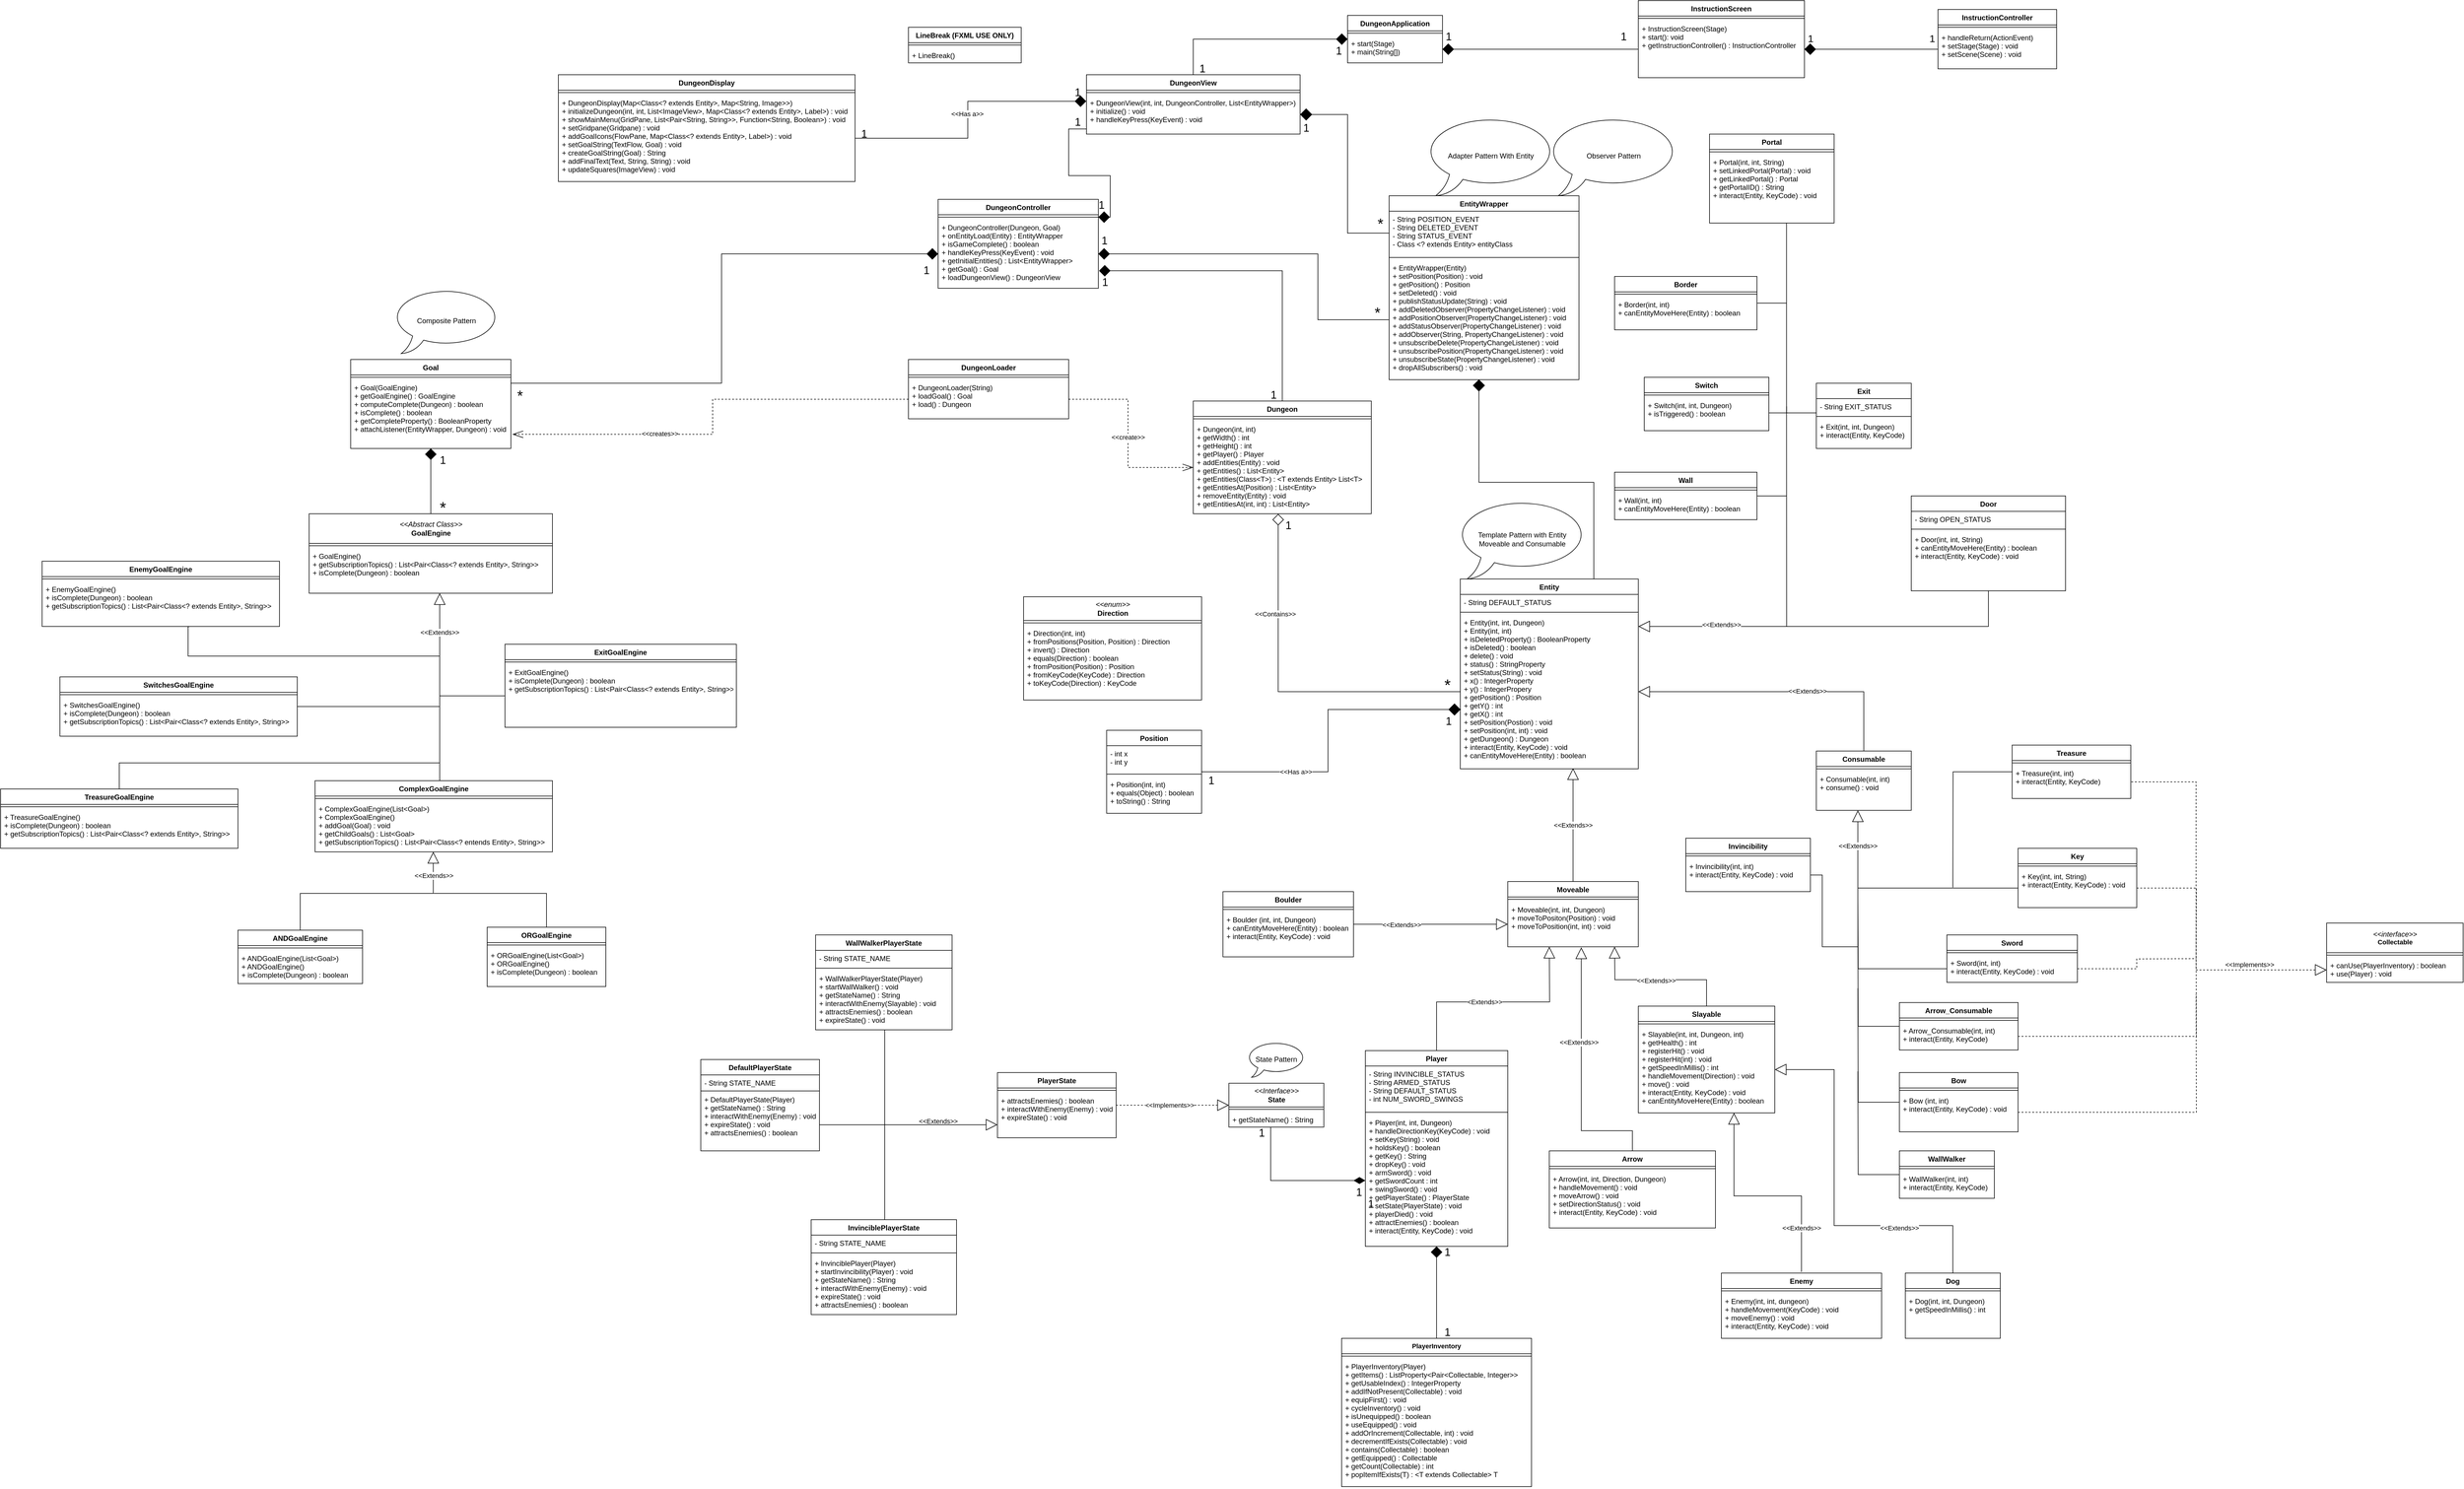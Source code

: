 <mxfile version="13.4.8" type="device"><diagram id="7VzgGKelNf8U2EnsqNXN" name="Page-1"><mxGraphModel dx="1642" dy="527" grid="1" gridSize="10" guides="1" tooltips="1" connect="1" arrows="1" fold="1" page="1" pageScale="1" pageWidth="827" pageHeight="1169" math="0" shadow="0"><root><mxCell id="0"/><mxCell id="1" parent="0"/><mxCell id="aM9Jt6fjU_p7ioCQJolm-163" style="edgeStyle=orthogonalEdgeStyle;rounded=0;orthogonalLoop=1;jettySize=auto;html=1;endArrow=block;endFill=0;endSize=17;" parent="1" source="aM9Jt6fjU_p7ioCQJolm-29" target="aM9Jt6fjU_p7ioCQJolm-64" edge="1"><mxGeometry relative="1" as="geometry"><Array as="points"><mxPoint x="2980" y="1080"/></Array></mxGeometry></mxCell><mxCell id="aM9Jt6fjU_p7ioCQJolm-164" value="&amp;lt;&amp;lt;Extends&amp;gt;&amp;gt;" style="edgeLabel;html=1;align=center;verticalAlign=middle;resizable=0;points=[];" parent="aM9Jt6fjU_p7ioCQJolm-163" vertex="1" connectable="0"><mxGeometry x="-0.045" y="1" relative="1" as="geometry"><mxPoint x="-200" y="-4" as="offset"/></mxGeometry></mxCell><mxCell id="aM9Jt6fjU_p7ioCQJolm-69" value="Exit" style="swimlane;fontStyle=1;align=center;verticalAlign=top;childLayout=stackLayout;horizontal=1;startSize=26;horizontalStack=0;resizeParent=1;resizeParentMax=0;resizeLast=0;collapsible=1;marginBottom=0;" parent="1" vertex="1"><mxGeometry x="2690" y="670" width="160" height="110" as="geometry"/></mxCell><mxCell id="aM9Jt6fjU_p7ioCQJolm-70" value="- String EXIT_STATUS" style="text;strokeColor=none;fillColor=none;align=left;verticalAlign=top;spacingLeft=4;spacingRight=4;overflow=hidden;rotatable=0;points=[[0,0.5],[1,0.5]];portConstraint=eastwest;" parent="aM9Jt6fjU_p7ioCQJolm-69" vertex="1"><mxGeometry y="26" width="160" height="26" as="geometry"/></mxCell><mxCell id="aM9Jt6fjU_p7ioCQJolm-71" value="" style="line;strokeWidth=1;fillColor=none;align=left;verticalAlign=middle;spacingTop=-1;spacingLeft=3;spacingRight=3;rotatable=0;labelPosition=right;points=[];portConstraint=eastwest;" parent="aM9Jt6fjU_p7ioCQJolm-69" vertex="1"><mxGeometry y="52" width="160" height="8" as="geometry"/></mxCell><mxCell id="aM9Jt6fjU_p7ioCQJolm-72" value="+ Exit(int, int, Dungeon)&#10;+ interact(Entity, KeyCode)" style="text;strokeColor=none;fillColor=none;align=left;verticalAlign=top;spacingLeft=4;spacingRight=4;overflow=hidden;rotatable=0;points=[[0,0.5],[1,0.5]];portConstraint=eastwest;" parent="aM9Jt6fjU_p7ioCQJolm-69" vertex="1"><mxGeometry y="60" width="160" height="50" as="geometry"/></mxCell><mxCell id="aM9Jt6fjU_p7ioCQJolm-173" style="edgeStyle=orthogonalEdgeStyle;rounded=0;orthogonalLoop=1;jettySize=auto;html=1;endArrow=none;endFill=0;endSize=17;" parent="1" source="aM9Jt6fjU_p7ioCQJolm-127" edge="1"><mxGeometry relative="1" as="geometry"><mxPoint x="2640" y="710.0" as="targetPoint"/><Array as="points"><mxPoint x="2640" y="720"/></Array></mxGeometry></mxCell><mxCell id="aM9Jt6fjU_p7ioCQJolm-209" style="edgeStyle=orthogonalEdgeStyle;rounded=0;orthogonalLoop=1;jettySize=auto;html=1;entryX=0.5;entryY=0;entryDx=0;entryDy=0;startArrow=diamond;startFill=1;startSize=17;endArrow=none;endFill=0;endSize=17;strokeWidth=1;" parent="1" source="aM9Jt6fjU_p7ioCQJolm-37" target="aM9Jt6fjU_p7ioCQJolm-49" edge="1"><mxGeometry relative="1" as="geometry"/></mxCell><mxCell id="aM9Jt6fjU_p7ioCQJolm-37" value="DungeonApplication" style="swimlane;fontStyle=1;align=center;verticalAlign=top;childLayout=stackLayout;horizontal=1;startSize=26;horizontalStack=0;resizeParent=1;resizeParentMax=0;resizeLast=0;collapsible=1;marginBottom=0;" parent="1" vertex="1"><mxGeometry x="1900" y="50" width="160" height="80" as="geometry"/></mxCell><mxCell id="aM9Jt6fjU_p7ioCQJolm-39" value="" style="line;strokeWidth=1;fillColor=none;align=left;verticalAlign=middle;spacingTop=-1;spacingLeft=3;spacingRight=3;rotatable=0;labelPosition=right;points=[];portConstraint=eastwest;" parent="aM9Jt6fjU_p7ioCQJolm-37" vertex="1"><mxGeometry y="26" width="160" height="8" as="geometry"/></mxCell><mxCell id="aM9Jt6fjU_p7ioCQJolm-40" value="+ start(Stage)&#10;+ main(String[])" style="text;strokeColor=none;fillColor=none;align=left;verticalAlign=top;spacingLeft=4;spacingRight=4;overflow=hidden;rotatable=0;points=[[0,0.5],[1,0.5]];portConstraint=eastwest;" parent="aM9Jt6fjU_p7ioCQJolm-37" vertex="1"><mxGeometry y="34" width="160" height="46" as="geometry"/></mxCell><mxCell id="RTr2X77hnnB2Zx4NjStj-13" style="edgeStyle=orthogonalEdgeStyle;rounded=0;orthogonalLoop=1;jettySize=auto;html=1;exitX=0.75;exitY=0;exitDx=0;exitDy=0;entryX=0.473;entryY=0.998;entryDx=0;entryDy=0;entryPerimeter=0;startArrow=none;startFill=0;startSize=17;endArrow=diamond;endFill=1;endSize=18;" parent="1" source="aM9Jt6fjU_p7ioCQJolm-61" target="aM9Jt6fjU_p7ioCQJolm-68" edge="1"><mxGeometry relative="1" as="geometry"/></mxCell><mxCell id="aM9Jt6fjU_p7ioCQJolm-61" value="Entity" style="swimlane;fontStyle=1;align=center;verticalAlign=top;childLayout=stackLayout;horizontal=1;startSize=26;horizontalStack=0;resizeParent=1;resizeParentMax=0;resizeLast=0;collapsible=1;marginBottom=0;" parent="1" vertex="1"><mxGeometry x="2090" y="1000" width="300" height="320" as="geometry"/></mxCell><mxCell id="aM9Jt6fjU_p7ioCQJolm-62" value="- String DEFAULT_STATUS" style="text;strokeColor=none;fillColor=none;align=left;verticalAlign=top;spacingLeft=4;spacingRight=4;overflow=hidden;rotatable=0;points=[[0,0.5],[1,0.5]];portConstraint=eastwest;" parent="aM9Jt6fjU_p7ioCQJolm-61" vertex="1"><mxGeometry y="26" width="300" height="26" as="geometry"/></mxCell><mxCell id="aM9Jt6fjU_p7ioCQJolm-63" value="" style="line;strokeWidth=1;fillColor=none;align=left;verticalAlign=middle;spacingTop=-1;spacingLeft=3;spacingRight=3;rotatable=0;labelPosition=right;points=[];portConstraint=eastwest;" parent="aM9Jt6fjU_p7ioCQJolm-61" vertex="1"><mxGeometry y="52" width="300" height="8" as="geometry"/></mxCell><mxCell id="aM9Jt6fjU_p7ioCQJolm-64" value="+ Entity(int, int, Dungeon)&#10;+ Entity(int, int)&#10;+ isDeletedProperty() : BooleanProperty&#10;+ isDeleted() : boolean&#10;+ delete() : void&#10;+ status() : StringProperty&#10;+ setStatus(String) : void&#10;+ x() : IntegerProperty&#10;+ y() : IntegerPropery&#10;+ getPosition() : Position&#10;+ getY() : int&#10;+ getX() : int&#10;+ setPosition(Postion) : void&#10;+ setPosition(int, int) : void&#10;+ getDungeon() : Dungeon&#10;+ interact(Entity, KeyCode) : void&#10;+ canEntityMoveHere(Entity) : boolean&#10;" style="text;strokeColor=none;fillColor=none;align=left;verticalAlign=top;spacingLeft=4;spacingRight=4;overflow=hidden;rotatable=0;points=[[0,0.5],[1,0.5]];portConstraint=eastwest;" parent="aM9Jt6fjU_p7ioCQJolm-61" vertex="1"><mxGeometry y="60" width="300" height="260" as="geometry"/></mxCell><mxCell id="aM9Jt6fjU_p7ioCQJolm-29" value="Door" style="swimlane;fontStyle=1;align=center;verticalAlign=top;childLayout=stackLayout;horizontal=1;startSize=26;horizontalStack=0;resizeParent=1;resizeParentMax=0;resizeLast=0;collapsible=1;marginBottom=0;" parent="1" vertex="1"><mxGeometry x="2850" y="860" width="260" height="160" as="geometry"/></mxCell><mxCell id="aM9Jt6fjU_p7ioCQJolm-30" value="- String OPEN_STATUS" style="text;strokeColor=none;fillColor=none;align=left;verticalAlign=top;spacingLeft=4;spacingRight=4;overflow=hidden;rotatable=0;points=[[0,0.5],[1,0.5]];portConstraint=eastwest;" parent="aM9Jt6fjU_p7ioCQJolm-29" vertex="1"><mxGeometry y="26" width="260" height="26" as="geometry"/></mxCell><mxCell id="aM9Jt6fjU_p7ioCQJolm-31" value="" style="line;strokeWidth=1;fillColor=none;align=left;verticalAlign=middle;spacingTop=-1;spacingLeft=3;spacingRight=3;rotatable=0;labelPosition=right;points=[];portConstraint=eastwest;" parent="aM9Jt6fjU_p7ioCQJolm-29" vertex="1"><mxGeometry y="52" width="260" height="8" as="geometry"/></mxCell><mxCell id="aM9Jt6fjU_p7ioCQJolm-32" value="+ Door(int, int, String)&#10;+ canEntityMoveHere(Entity) : boolean&#10;+ interact(Entity, KeyCode) : void" style="text;strokeColor=none;fillColor=none;align=left;verticalAlign=top;spacingLeft=4;spacingRight=4;overflow=hidden;rotatable=0;points=[[0,0.5],[1,0.5]];portConstraint=eastwest;" parent="aM9Jt6fjU_p7ioCQJolm-29" vertex="1"><mxGeometry y="60" width="260" height="100" as="geometry"/></mxCell><mxCell id="aM9Jt6fjU_p7ioCQJolm-49" value="DungeonView" style="swimlane;fontStyle=1;align=center;verticalAlign=top;childLayout=stackLayout;horizontal=1;startSize=26;horizontalStack=0;resizeParent=1;resizeParentMax=0;resizeLast=0;collapsible=1;marginBottom=0;" parent="1" vertex="1"><mxGeometry x="1460" y="150" width="360" height="100" as="geometry"/></mxCell><mxCell id="aM9Jt6fjU_p7ioCQJolm-51" value="" style="line;strokeWidth=1;fillColor=none;align=left;verticalAlign=middle;spacingTop=-1;spacingLeft=3;spacingRight=3;rotatable=0;labelPosition=right;points=[];portConstraint=eastwest;" parent="aM9Jt6fjU_p7ioCQJolm-49" vertex="1"><mxGeometry y="26" width="360" height="8" as="geometry"/></mxCell><mxCell id="aM9Jt6fjU_p7ioCQJolm-52" value="+ DungeonView(int, int, DungeonController, List&lt;EntityWrapper&gt;)&#10;+ initialize() : void&#10;+ handleKeyPress(KeyEvent) : void" style="text;strokeColor=none;fillColor=none;align=left;verticalAlign=top;spacingLeft=4;spacingRight=4;overflow=hidden;rotatable=0;points=[[0,0.5],[1,0.5]];portConstraint=eastwest;" parent="aM9Jt6fjU_p7ioCQJolm-49" vertex="1"><mxGeometry y="34" width="360" height="66" as="geometry"/></mxCell><mxCell id="92VnhCoZg7jMIzRvniah-26" value="InstructionScreen" style="swimlane;fontStyle=1;align=center;verticalAlign=top;childLayout=stackLayout;horizontal=1;startSize=26;horizontalStack=0;resizeParent=1;resizeParentMax=0;resizeLast=0;collapsible=1;marginBottom=0;" vertex="1" parent="1"><mxGeometry x="2390" y="25" width="280" height="130" as="geometry"/></mxCell><mxCell id="92VnhCoZg7jMIzRvniah-28" value="" style="line;strokeWidth=1;fillColor=none;align=left;verticalAlign=middle;spacingTop=-1;spacingLeft=3;spacingRight=3;rotatable=0;labelPosition=right;points=[];portConstraint=eastwest;" vertex="1" parent="92VnhCoZg7jMIzRvniah-26"><mxGeometry y="26" width="280" height="8" as="geometry"/></mxCell><mxCell id="92VnhCoZg7jMIzRvniah-29" value="+ InstructionScreen(Stage)&#10;+ start(): void&#10;+ getInstructionController() : InstructionController" style="text;strokeColor=none;fillColor=none;align=left;verticalAlign=top;spacingLeft=4;spacingRight=4;overflow=hidden;rotatable=0;points=[[0,0.5],[1,0.5]];portConstraint=eastwest;" vertex="1" parent="92VnhCoZg7jMIzRvniah-26"><mxGeometry y="34" width="280" height="96" as="geometry"/></mxCell><mxCell id="92VnhCoZg7jMIzRvniah-62" value="InstructionController" style="swimlane;fontStyle=1;align=center;verticalAlign=top;childLayout=stackLayout;horizontal=1;startSize=26;horizontalStack=0;resizeParent=1;resizeParentMax=0;resizeLast=0;collapsible=1;marginBottom=0;" vertex="1" parent="1"><mxGeometry x="2895" y="40" width="200" height="100" as="geometry"/></mxCell><mxCell id="92VnhCoZg7jMIzRvniah-63" value="" style="line;strokeWidth=1;fillColor=none;align=left;verticalAlign=middle;spacingTop=-1;spacingLeft=3;spacingRight=3;rotatable=0;labelPosition=right;points=[];portConstraint=eastwest;" vertex="1" parent="92VnhCoZg7jMIzRvniah-62"><mxGeometry y="26" width="200" height="8" as="geometry"/></mxCell><mxCell id="92VnhCoZg7jMIzRvniah-64" value="+ handleReturn(ActionEvent)&#10;+ setStage(Stage) : void&#10;+ setScene(Scene) : void" style="text;strokeColor=none;fillColor=none;align=left;verticalAlign=top;spacingLeft=4;spacingRight=4;overflow=hidden;rotatable=0;points=[[0,0.5],[1,0.5]];portConstraint=eastwest;" vertex="1" parent="92VnhCoZg7jMIzRvniah-62"><mxGeometry y="34" width="200" height="66" as="geometry"/></mxCell><mxCell id="92VnhCoZg7jMIzRvniah-30" value="LineBreak (FXML USE ONLY)" style="swimlane;fontStyle=1;align=center;verticalAlign=top;childLayout=stackLayout;horizontal=1;startSize=26;horizontalStack=0;resizeParent=1;resizeParentMax=0;resizeLast=0;collapsible=1;marginBottom=0;" vertex="1" parent="1"><mxGeometry x="1160" y="70" width="190" height="60" as="geometry"/></mxCell><mxCell id="92VnhCoZg7jMIzRvniah-32" value="" style="line;strokeWidth=1;fillColor=none;align=left;verticalAlign=middle;spacingTop=-1;spacingLeft=3;spacingRight=3;rotatable=0;labelPosition=right;points=[];portConstraint=eastwest;" vertex="1" parent="92VnhCoZg7jMIzRvniah-30"><mxGeometry y="26" width="190" height="8" as="geometry"/></mxCell><mxCell id="92VnhCoZg7jMIzRvniah-33" value="+ LineBreak()" style="text;strokeColor=none;fillColor=none;align=left;verticalAlign=top;spacingLeft=4;spacingRight=4;overflow=hidden;rotatable=0;points=[[0,0.5],[1,0.5]];portConstraint=eastwest;" vertex="1" parent="92VnhCoZg7jMIzRvniah-30"><mxGeometry y="34" width="190" height="26" as="geometry"/></mxCell><mxCell id="aM9Jt6fjU_p7ioCQJolm-177" style="edgeStyle=orthogonalEdgeStyle;rounded=0;orthogonalLoop=1;jettySize=auto;html=1;endArrow=none;endFill=0;endSize=17;" parent="1" source="aM9Jt6fjU_p7ioCQJolm-147" edge="1"><mxGeometry relative="1" as="geometry"><mxPoint x="2640" y="860" as="targetPoint"/></mxGeometry></mxCell><mxCell id="aM9Jt6fjU_p7ioCQJolm-157" style="edgeStyle=orthogonalEdgeStyle;rounded=0;orthogonalLoop=1;jettySize=auto;html=1;exitX=0.5;exitY=0;exitDx=0;exitDy=0;endArrow=block;endFill=0;endSize=17;" parent="1" source="aM9Jt6fjU_p7ioCQJolm-106" edge="1"><mxGeometry relative="1" as="geometry"><mxPoint x="2240" y="1620" as="targetPoint"/></mxGeometry></mxCell><mxCell id="aM9Jt6fjU_p7ioCQJolm-158" value="&amp;lt;Extends&amp;gt;&amp;gt;" style="edgeLabel;html=1;align=center;verticalAlign=middle;resizable=0;points=[];" parent="aM9Jt6fjU_p7ioCQJolm-157" vertex="1" connectable="0"><mxGeometry x="-0.161" y="2" relative="1" as="geometry"><mxPoint x="9.47" y="1.47" as="offset"/></mxGeometry></mxCell><mxCell id="aM9Jt6fjU_p7ioCQJolm-207" style="edgeStyle=orthogonalEdgeStyle;rounded=0;orthogonalLoop=1;jettySize=auto;html=1;entryX=0.5;entryY=0;entryDx=0;entryDy=0;startArrow=diamond;startFill=1;startSize=17;endArrow=none;endFill=0;endSize=17;strokeWidth=1;exitX=1.004;exitY=0.745;exitDx=0;exitDy=0;exitPerimeter=0;" parent="1" source="aM9Jt6fjU_p7ioCQJolm-44" target="aM9Jt6fjU_p7ioCQJolm-33" edge="1"><mxGeometry relative="1" as="geometry"><Array as="points"><mxPoint x="1790" y="480"/></Array></mxGeometry></mxCell><mxCell id="aM9Jt6fjU_p7ioCQJolm-41" value="DungeonController" style="swimlane;fontStyle=1;align=center;verticalAlign=top;childLayout=stackLayout;horizontal=1;startSize=26;horizontalStack=0;resizeParent=1;resizeParentMax=0;resizeLast=0;collapsible=1;marginBottom=0;" parent="1" vertex="1"><mxGeometry x="1210" y="360" width="270" height="150" as="geometry"/></mxCell><mxCell id="aM9Jt6fjU_p7ioCQJolm-43" value="" style="line;strokeWidth=1;fillColor=none;align=left;verticalAlign=middle;spacingTop=-1;spacingLeft=3;spacingRight=3;rotatable=0;labelPosition=right;points=[];portConstraint=eastwest;" parent="aM9Jt6fjU_p7ioCQJolm-41" vertex="1"><mxGeometry y="26" width="270" height="8" as="geometry"/></mxCell><mxCell id="aM9Jt6fjU_p7ioCQJolm-44" value="+ DungeonController(Dungeon, Goal)&#10;+ onEntityLoad(Entity) : EntityWrapper&#10;+ isGameComplete() : boolean&#10;+ handleKeyPress(KeyEvent) : void&#10;+ getInitialEntities() : List&lt;EntityWrapper&gt;&#10;+ getGoal() : Goal&#10;+ loadDungeonView() : DungeonView" style="text;strokeColor=none;fillColor=none;align=left;verticalAlign=top;spacingLeft=4;spacingRight=4;overflow=hidden;rotatable=0;points=[[0,0.5],[1,0.5]];portConstraint=eastwest;" parent="aM9Jt6fjU_p7ioCQJolm-41" vertex="1"><mxGeometry y="34" width="270" height="116" as="geometry"/></mxCell><mxCell id="aM9Jt6fjU_p7ioCQJolm-45" value="DungeonLoader" style="swimlane;fontStyle=1;align=center;verticalAlign=top;childLayout=stackLayout;horizontal=1;startSize=26;horizontalStack=0;resizeParent=1;resizeParentMax=0;resizeLast=0;collapsible=1;marginBottom=0;" parent="1" vertex="1"><mxGeometry x="1160" y="630" width="270" height="100" as="geometry"/></mxCell><mxCell id="aM9Jt6fjU_p7ioCQJolm-47" value="" style="line;strokeWidth=1;fillColor=none;align=left;verticalAlign=middle;spacingTop=-1;spacingLeft=3;spacingRight=3;rotatable=0;labelPosition=right;points=[];portConstraint=eastwest;" parent="aM9Jt6fjU_p7ioCQJolm-45" vertex="1"><mxGeometry y="26" width="270" height="8" as="geometry"/></mxCell><mxCell id="aM9Jt6fjU_p7ioCQJolm-48" value="+ DungeonLoader(String)&#10;+ loadGoal() : Goal&#10;+ load() : Dungeon" style="text;strokeColor=none;fillColor=none;align=left;verticalAlign=top;spacingLeft=4;spacingRight=4;overflow=hidden;rotatable=0;points=[[0,0.5],[1,0.5]];portConstraint=eastwest;" parent="aM9Jt6fjU_p7ioCQJolm-45" vertex="1"><mxGeometry y="34" width="270" height="66" as="geometry"/></mxCell><mxCell id="aM9Jt6fjU_p7ioCQJolm-5" value="Border" style="swimlane;fontStyle=1;align=center;verticalAlign=top;childLayout=stackLayout;horizontal=1;startSize=26;horizontalStack=0;resizeParent=1;resizeParentMax=0;resizeLast=0;collapsible=1;marginBottom=0;" parent="1" vertex="1"><mxGeometry x="2350" y="490" width="240" height="90" as="geometry"/></mxCell><mxCell id="aM9Jt6fjU_p7ioCQJolm-7" value="" style="line;strokeWidth=1;fillColor=none;align=left;verticalAlign=middle;spacingTop=-1;spacingLeft=3;spacingRight=3;rotatable=0;labelPosition=right;points=[];portConstraint=eastwest;" parent="aM9Jt6fjU_p7ioCQJolm-5" vertex="1"><mxGeometry y="26" width="240" height="8" as="geometry"/></mxCell><mxCell id="aM9Jt6fjU_p7ioCQJolm-8" value="+ Border(int, int)&#10;+ canEntityMoveHere(Entity) : boolean" style="text;strokeColor=none;fillColor=none;align=left;verticalAlign=top;spacingLeft=4;spacingRight=4;overflow=hidden;rotatable=0;points=[[0,0.5],[1,0.5]];portConstraint=eastwest;" parent="aM9Jt6fjU_p7ioCQJolm-5" vertex="1"><mxGeometry y="34" width="240" height="56" as="geometry"/></mxCell><mxCell id="aM9Jt6fjU_p7ioCQJolm-127" value="Switch" style="swimlane;fontStyle=1;align=center;verticalAlign=top;childLayout=stackLayout;horizontal=1;startSize=26;horizontalStack=0;resizeParent=1;resizeParentMax=0;resizeLast=0;collapsible=1;marginBottom=0;" parent="1" vertex="1"><mxGeometry x="2400" y="660" width="210" height="90" as="geometry"/></mxCell><mxCell id="aM9Jt6fjU_p7ioCQJolm-129" value="" style="line;strokeWidth=1;fillColor=none;align=left;verticalAlign=middle;spacingTop=-1;spacingLeft=3;spacingRight=3;rotatable=0;labelPosition=right;points=[];portConstraint=eastwest;" parent="aM9Jt6fjU_p7ioCQJolm-127" vertex="1"><mxGeometry y="26" width="210" height="8" as="geometry"/></mxCell><mxCell id="aM9Jt6fjU_p7ioCQJolm-130" value="+ Switch(int, int, Dungeon)&#10;+ isTriggered() : boolean" style="text;strokeColor=none;fillColor=none;align=left;verticalAlign=top;spacingLeft=4;spacingRight=4;overflow=hidden;rotatable=0;points=[[0,0.5],[1,0.5]];portConstraint=eastwest;" parent="aM9Jt6fjU_p7ioCQJolm-127" vertex="1"><mxGeometry y="34" width="210" height="56" as="geometry"/></mxCell><mxCell id="aM9Jt6fjU_p7ioCQJolm-147" value="Wall" style="swimlane;fontStyle=1;align=center;verticalAlign=top;childLayout=stackLayout;horizontal=1;startSize=26;horizontalStack=0;resizeParent=1;resizeParentMax=0;resizeLast=0;collapsible=1;marginBottom=0;" parent="1" vertex="1"><mxGeometry x="2350" y="820" width="240" height="80" as="geometry"/></mxCell><mxCell id="aM9Jt6fjU_p7ioCQJolm-149" value="" style="line;strokeWidth=1;fillColor=none;align=left;verticalAlign=middle;spacingTop=-1;spacingLeft=3;spacingRight=3;rotatable=0;labelPosition=right;points=[];portConstraint=eastwest;" parent="aM9Jt6fjU_p7ioCQJolm-147" vertex="1"><mxGeometry y="26" width="240" height="8" as="geometry"/></mxCell><mxCell id="aM9Jt6fjU_p7ioCQJolm-150" value="+ Wall(int, int)&#10;+ canEntityMoveHere(Entity) : boolean" style="text;strokeColor=none;fillColor=none;align=left;verticalAlign=top;spacingLeft=4;spacingRight=4;overflow=hidden;rotatable=0;points=[[0,0.5],[1,0.5]];portConstraint=eastwest;" parent="aM9Jt6fjU_p7ioCQJolm-147" vertex="1"><mxGeometry y="34" width="240" height="46" as="geometry"/></mxCell><mxCell id="aM9Jt6fjU_p7ioCQJolm-65" value="EntityWrapper" style="swimlane;fontStyle=1;align=center;verticalAlign=top;childLayout=stackLayout;horizontal=1;startSize=26;horizontalStack=0;resizeParent=1;resizeParentMax=0;resizeLast=0;collapsible=1;marginBottom=0;" parent="1" vertex="1"><mxGeometry x="1970" y="354" width="320" height="310" as="geometry"/></mxCell><mxCell id="aM9Jt6fjU_p7ioCQJolm-66" value="- String POSITION_EVENT&#10;- String DELETED_EVENT&#10;- String STATUS_EVENT&#10;- Class &lt;? extends Entity&gt; entityClass" style="text;strokeColor=none;fillColor=none;align=left;verticalAlign=top;spacingLeft=4;spacingRight=4;overflow=hidden;rotatable=0;points=[[0,0.5],[1,0.5]];portConstraint=eastwest;" parent="aM9Jt6fjU_p7ioCQJolm-65" vertex="1"><mxGeometry y="26" width="320" height="74" as="geometry"/></mxCell><mxCell id="aM9Jt6fjU_p7ioCQJolm-67" value="" style="line;strokeWidth=1;fillColor=none;align=left;verticalAlign=middle;spacingTop=-1;spacingLeft=3;spacingRight=3;rotatable=0;labelPosition=right;points=[];portConstraint=eastwest;" parent="aM9Jt6fjU_p7ioCQJolm-65" vertex="1"><mxGeometry y="100" width="320" height="8" as="geometry"/></mxCell><mxCell id="aM9Jt6fjU_p7ioCQJolm-68" value="+ EntityWrapper(Entity)&#10;+ setPosition(Position) : void&#10;+ getPosition() : Position&#10;+ setDeleted() : void&#10;+ publishStatusUpdate(String) : void&#10;+ addDeletedObserver(PropertyChangeListener) : void&#10;+ addPositionObserver(PropertyChangeListener) : void&#10;+ addStatusObserver(PropertyChangeListener) : void&#10;+ addObserver(String, PropertyChangeListener) : void&#10;+ unsubscribeDelete(PropertyChangeListener) : void&#10;+ unsubscribePosition(PropertyChangeListener) : void&#10;+ unsubscribeState(PropertyChangeListener) : void&#10;+ dropAllSubscribers() : void" style="text;strokeColor=none;fillColor=none;align=left;verticalAlign=top;spacingLeft=4;spacingRight=4;overflow=hidden;rotatable=0;points=[[0,0.5],[1,0.5]];portConstraint=eastwest;" parent="aM9Jt6fjU_p7ioCQJolm-65" vertex="1"><mxGeometry y="108" width="320" height="202" as="geometry"/></mxCell><mxCell id="aM9Jt6fjU_p7ioCQJolm-106" value="Player" style="swimlane;fontStyle=1;align=center;verticalAlign=top;childLayout=stackLayout;horizontal=1;startSize=26;horizontalStack=0;resizeParent=1;resizeParentMax=0;resizeLast=0;collapsible=1;marginBottom=0;" parent="1" vertex="1"><mxGeometry x="1930" y="1795" width="240" height="330" as="geometry"/></mxCell><mxCell id="aM9Jt6fjU_p7ioCQJolm-107" value="- String INVINCIBLE_STATUS&#10;- String ARMED_STATUS&#10;- String DEFAULT_STATUS&#10;- int NUM_SWORD_SWINGS" style="text;strokeColor=none;fillColor=none;align=left;verticalAlign=top;spacingLeft=4;spacingRight=4;overflow=hidden;rotatable=0;points=[[0,0.5],[1,0.5]];portConstraint=eastwest;" parent="aM9Jt6fjU_p7ioCQJolm-106" vertex="1"><mxGeometry y="26" width="240" height="74" as="geometry"/></mxCell><mxCell id="aM9Jt6fjU_p7ioCQJolm-108" value="" style="line;strokeWidth=1;fillColor=none;align=left;verticalAlign=middle;spacingTop=-1;spacingLeft=3;spacingRight=3;rotatable=0;labelPosition=right;points=[];portConstraint=eastwest;" parent="aM9Jt6fjU_p7ioCQJolm-106" vertex="1"><mxGeometry y="100" width="240" height="8" as="geometry"/></mxCell><mxCell id="aM9Jt6fjU_p7ioCQJolm-109" value="+ Player(int, int, Dungeon)&#10;+ handleDirectionKey(KeyCode) : void&#10;+ setKey(String) : void&#10;+ holdsKey() : boolean&#10;+ getKey() : String&#10;+ dropKey() : void&#10;+ armSword() : void&#10;+ getSwordCount : int&#10;+ swingSword() : void&#10;+ getPlayerState() : PlayerState&#10;+ setState(PlayerState) : void&#10;+ playerDied() : void&#10;+ attractEnemies() : boolean&#10;+ interact(Entity, KeyCode) : void" style="text;strokeColor=none;fillColor=none;align=left;verticalAlign=top;spacingLeft=4;spacingRight=4;overflow=hidden;rotatable=0;points=[[0,0.5],[1,0.5]];portConstraint=eastwest;" parent="aM9Jt6fjU_p7ioCQJolm-106" vertex="1"><mxGeometry y="108" width="240" height="222" as="geometry"/></mxCell><mxCell id="aM9Jt6fjU_p7ioCQJolm-159" style="edgeStyle=orthogonalEdgeStyle;rounded=0;orthogonalLoop=1;jettySize=auto;html=1;exitX=0.5;exitY=0;exitDx=0;exitDy=0;endArrow=block;endFill=0;endSize=17;entryX=0.701;entryY=1.013;entryDx=0;entryDy=0;entryPerimeter=0;" parent="1" edge="1"><mxGeometry relative="1" as="geometry"><mxPoint x="2551.23" y="1899.998" as="targetPoint"/><mxPoint x="2665" y="2168.1" as="sourcePoint"/><Array as="points"><mxPoint x="2665" y="2040"/><mxPoint x="2551" y="2040"/></Array></mxGeometry></mxCell><mxCell id="aM9Jt6fjU_p7ioCQJolm-160" value="&amp;lt;&amp;lt;Extends&amp;gt;&amp;gt;" style="edgeLabel;html=1;align=center;verticalAlign=middle;resizable=0;points=[];" parent="aM9Jt6fjU_p7ioCQJolm-159" vertex="1" connectable="0"><mxGeometry x="-0.196" y="1" relative="1" as="geometry"><mxPoint x="25.23" y="53" as="offset"/></mxGeometry></mxCell><mxCell id="aM9Jt6fjU_p7ioCQJolm-161" style="edgeStyle=orthogonalEdgeStyle;rounded=0;orthogonalLoop=1;jettySize=auto;html=1;entryX=0;entryY=0.5;entryDx=0;entryDy=0;endArrow=block;endFill=0;endSize=17;" parent="1" source="aM9Jt6fjU_p7ioCQJolm-9" target="aM9Jt6fjU_p7ioCQJolm-101" edge="1"><mxGeometry relative="1" as="geometry"/></mxCell><mxCell id="aM9Jt6fjU_p7ioCQJolm-162" value="&amp;lt;&amp;lt;Extends&amp;gt;&amp;gt;" style="edgeLabel;html=1;align=center;verticalAlign=middle;resizable=0;points=[];" parent="aM9Jt6fjU_p7ioCQJolm-161" vertex="1" connectable="0"><mxGeometry x="-0.377" y="-1" relative="1" as="geometry"><mxPoint as="offset"/></mxGeometry></mxCell><mxCell id="aM9Jt6fjU_p7ioCQJolm-9" value="Boulder" style="swimlane;fontStyle=1;align=center;verticalAlign=top;childLayout=stackLayout;horizontal=1;startSize=26;horizontalStack=0;resizeParent=1;resizeParentMax=0;resizeLast=0;collapsible=1;marginBottom=0;" parent="1" vertex="1"><mxGeometry x="1690" y="1527" width="220" height="110" as="geometry"/></mxCell><mxCell id="aM9Jt6fjU_p7ioCQJolm-11" value="" style="line;strokeWidth=1;fillColor=none;align=left;verticalAlign=middle;spacingTop=-1;spacingLeft=3;spacingRight=3;rotatable=0;labelPosition=right;points=[];portConstraint=eastwest;" parent="aM9Jt6fjU_p7ioCQJolm-9" vertex="1"><mxGeometry y="26" width="220" height="8" as="geometry"/></mxCell><mxCell id="aM9Jt6fjU_p7ioCQJolm-12" value="+ Boulder (int, int, Dungeon)&#10;+ canEntityMoveHere(Entity) : boolean&#10;+ interact(Entity, KeyCode) : void" style="text;strokeColor=none;fillColor=none;align=left;verticalAlign=top;spacingLeft=4;spacingRight=4;overflow=hidden;rotatable=0;points=[[0,0.5],[1,0.5]];portConstraint=eastwest;" parent="aM9Jt6fjU_p7ioCQJolm-9" vertex="1"><mxGeometry y="34" width="220" height="76" as="geometry"/></mxCell><mxCell id="aM9Jt6fjU_p7ioCQJolm-167" style="edgeStyle=orthogonalEdgeStyle;rounded=0;orthogonalLoop=1;jettySize=auto;html=1;endArrow=none;endFill=0;endSize=17;exitX=1;exitY=0.5;exitDx=0;exitDy=0;" parent="1" source="aM9Jt6fjU_p7ioCQJolm-89" edge="1"><mxGeometry relative="1" as="geometry"><mxPoint x="2760" y="1440" as="targetPoint"/><Array as="points"><mxPoint x="2700" y="1499"/><mxPoint x="2700" y="1620"/><mxPoint x="2760" y="1620"/></Array></mxGeometry></mxCell><mxCell id="aM9Jt6fjU_p7ioCQJolm-17" value="Consumable" style="swimlane;fontStyle=1;align=center;verticalAlign=top;childLayout=stackLayout;horizontal=1;startSize=26;horizontalStack=0;resizeParent=1;resizeParentMax=0;resizeLast=0;collapsible=1;marginBottom=0;" parent="1" vertex="1"><mxGeometry x="2690" y="1290" width="160" height="100" as="geometry"/></mxCell><mxCell id="aM9Jt6fjU_p7ioCQJolm-19" value="" style="line;strokeWidth=1;fillColor=none;align=left;verticalAlign=middle;spacingTop=-1;spacingLeft=3;spacingRight=3;rotatable=0;labelPosition=right;points=[];portConstraint=eastwest;" parent="aM9Jt6fjU_p7ioCQJolm-17" vertex="1"><mxGeometry y="26" width="160" height="8" as="geometry"/></mxCell><mxCell id="aM9Jt6fjU_p7ioCQJolm-20" value="+ Consumable(int, int)&#10;+ consume() : void" style="text;strokeColor=none;fillColor=none;align=left;verticalAlign=top;spacingLeft=4;spacingRight=4;overflow=hidden;rotatable=0;points=[[0,0.5],[1,0.5]];portConstraint=eastwest;" parent="aM9Jt6fjU_p7ioCQJolm-17" vertex="1"><mxGeometry y="34" width="160" height="66" as="geometry"/></mxCell><mxCell id="aM9Jt6fjU_p7ioCQJolm-176" style="edgeStyle=orthogonalEdgeStyle;rounded=0;orthogonalLoop=1;jettySize=auto;html=1;endArrow=none;endFill=0;endSize=17;" parent="1" source="aM9Jt6fjU_p7ioCQJolm-139" edge="1"><mxGeometry relative="1" as="geometry"><mxPoint x="2920" y="1520" as="targetPoint"/></mxGeometry></mxCell><mxCell id="aM9Jt6fjU_p7ioCQJolm-139" value="Treasure" style="swimlane;fontStyle=1;align=center;verticalAlign=top;childLayout=stackLayout;horizontal=1;startSize=26;horizontalStack=0;resizeParent=1;resizeParentMax=0;resizeLast=0;collapsible=1;marginBottom=0;" parent="1" vertex="1"><mxGeometry x="3020" y="1280" width="200" height="90" as="geometry"/></mxCell><mxCell id="aM9Jt6fjU_p7ioCQJolm-141" value="" style="line;strokeWidth=1;fillColor=none;align=left;verticalAlign=middle;spacingTop=-1;spacingLeft=3;spacingRight=3;rotatable=0;labelPosition=right;points=[];portConstraint=eastwest;" parent="aM9Jt6fjU_p7ioCQJolm-139" vertex="1"><mxGeometry y="26" width="200" height="8" as="geometry"/></mxCell><mxCell id="aM9Jt6fjU_p7ioCQJolm-142" value="+ Treasure(int, int)&#10;+ interact(Entity, KeyCode)" style="text;strokeColor=none;fillColor=none;align=left;verticalAlign=top;spacingLeft=4;spacingRight=4;overflow=hidden;rotatable=0;points=[[0,0.5],[1,0.5]];portConstraint=eastwest;" parent="aM9Jt6fjU_p7ioCQJolm-139" vertex="1"><mxGeometry y="34" width="200" height="56" as="geometry"/></mxCell><mxCell id="aM9Jt6fjU_p7ioCQJolm-154" style="edgeStyle=orthogonalEdgeStyle;rounded=0;orthogonalLoop=1;jettySize=auto;html=1;exitX=0.5;exitY=0;exitDx=0;exitDy=0;endArrow=block;endFill=0;endSize=17;" parent="1" source="aM9Jt6fjU_p7ioCQJolm-17" target="aM9Jt6fjU_p7ioCQJolm-64" edge="1"><mxGeometry relative="1" as="geometry"><Array as="points"><mxPoint x="2770" y="1190"/></Array></mxGeometry></mxCell><mxCell id="aM9Jt6fjU_p7ioCQJolm-156" value="&amp;lt;&amp;lt;Extends&amp;gt;&amp;gt;" style="edgeLabel;html=1;align=center;verticalAlign=middle;resizable=0;points=[];" parent="aM9Jt6fjU_p7ioCQJolm-154" vertex="1" connectable="0"><mxGeometry x="-0.188" y="-1" relative="1" as="geometry"><mxPoint as="offset"/></mxGeometry></mxCell><mxCell id="aM9Jt6fjU_p7ioCQJolm-153" value="&amp;lt;&amp;lt;Extends&amp;gt;&amp;gt;" style="edgeStyle=orthogonalEdgeStyle;rounded=0;orthogonalLoop=1;jettySize=auto;html=1;exitX=0.5;exitY=0;exitDx=0;exitDy=0;endArrow=block;endFill=0;endSize=17;" parent="1" source="aM9Jt6fjU_p7ioCQJolm-98" edge="1"><mxGeometry relative="1" as="geometry"><mxPoint x="2280" y="1319" as="targetPoint"/></mxGeometry></mxCell><mxCell id="aM9Jt6fjU_p7ioCQJolm-98" value="Moveable" style="swimlane;fontStyle=1;align=center;verticalAlign=top;childLayout=stackLayout;horizontal=1;startSize=26;horizontalStack=0;resizeParent=1;resizeParentMax=0;resizeLast=0;collapsible=1;marginBottom=0;" parent="1" vertex="1"><mxGeometry x="2170" y="1510" width="220" height="110" as="geometry"/></mxCell><mxCell id="aM9Jt6fjU_p7ioCQJolm-100" value="" style="line;strokeWidth=1;fillColor=none;align=left;verticalAlign=middle;spacingTop=-1;spacingLeft=3;spacingRight=3;rotatable=0;labelPosition=right;points=[];portConstraint=eastwest;" parent="aM9Jt6fjU_p7ioCQJolm-98" vertex="1"><mxGeometry y="26" width="220" height="8" as="geometry"/></mxCell><mxCell id="aM9Jt6fjU_p7ioCQJolm-101" value="+ Moveable(int, int, Dungeon)&#10;+ moveToPositon(Position) : void&#10;+ moveToPosition(int, int) : void" style="text;strokeColor=none;fillColor=none;align=left;verticalAlign=top;spacingLeft=4;spacingRight=4;overflow=hidden;rotatable=0;points=[[0,0.5],[1,0.5]];portConstraint=eastwest;" parent="aM9Jt6fjU_p7ioCQJolm-98" vertex="1"><mxGeometry y="34" width="220" height="76" as="geometry"/></mxCell><mxCell id="aM9Jt6fjU_p7ioCQJolm-169" style="edgeStyle=orthogonalEdgeStyle;rounded=0;orthogonalLoop=1;jettySize=auto;html=1;endArrow=block;endFill=0;endSize=17;exitX=0;exitY=0.5;exitDx=0;exitDy=0;" parent="1" source="aM9Jt6fjU_p7ioCQJolm-97" edge="1"><mxGeometry relative="1" as="geometry"><mxPoint x="2760" y="1390" as="targetPoint"/><Array as="points"><mxPoint x="3030" y="1521"/><mxPoint x="2760" y="1521"/></Array><mxPoint x="2970" y="1540" as="sourcePoint"/></mxGeometry></mxCell><mxCell id="aM9Jt6fjU_p7ioCQJolm-174" value="&amp;lt;&amp;lt;Extends&amp;gt;&amp;gt;" style="edgeLabel;html=1;align=center;verticalAlign=middle;resizable=0;points=[];" parent="aM9Jt6fjU_p7ioCQJolm-169" vertex="1" connectable="0"><mxGeometry x="0.397" y="-45" relative="1" as="geometry"><mxPoint x="-45" y="-61" as="offset"/></mxGeometry></mxCell><mxCell id="aM9Jt6fjU_p7ioCQJolm-171" style="edgeStyle=orthogonalEdgeStyle;rounded=0;orthogonalLoop=1;jettySize=auto;html=1;endArrow=none;endFill=0;endSize=17;exitX=0.618;exitY=0.997;exitDx=0;exitDy=0;exitPerimeter=0;" parent="1" source="aM9Jt6fjU_p7ioCQJolm-118" edge="1"><mxGeometry relative="1" as="geometry"><mxPoint x="2640" y="1080" as="targetPoint"/><Array as="points"/></mxGeometry></mxCell><mxCell id="aM9Jt6fjU_p7ioCQJolm-172" style="edgeStyle=orthogonalEdgeStyle;rounded=0;orthogonalLoop=1;jettySize=auto;html=1;exitX=0;exitY=0.5;exitDx=0;exitDy=0;endArrow=none;endFill=0;endSize=17;" parent="1" source="aM9Jt6fjU_p7ioCQJolm-70" edge="1"><mxGeometry relative="1" as="geometry"><mxPoint x="2640" y="709.0" as="targetPoint"/><Array as="points"><mxPoint x="2690" y="720"/><mxPoint x="2640" y="720"/></Array></mxGeometry></mxCell><mxCell id="aM9Jt6fjU_p7ioCQJolm-175" style="edgeStyle=orthogonalEdgeStyle;rounded=0;orthogonalLoop=1;jettySize=auto;html=1;endArrow=none;endFill=0;endSize=17;" parent="1" source="aM9Jt6fjU_p7ioCQJolm-138" edge="1"><mxGeometry relative="1" as="geometry"><mxPoint x="2760" y="1537" as="targetPoint"/></mxGeometry></mxCell><mxCell id="aM9Jt6fjU_p7ioCQJolm-179" style="edgeStyle=orthogonalEdgeStyle;rounded=0;orthogonalLoop=1;jettySize=auto;html=1;endArrow=diamondThin;endFill=1;endSize=17;exitX=0.44;exitY=1;exitDx=0;exitDy=0;exitPerimeter=0;" parent="1" source="aM9Jt6fjU_p7ioCQJolm-126" target="aM9Jt6fjU_p7ioCQJolm-109" edge="1"><mxGeometry relative="1" as="geometry"><mxPoint x="1620" y="1950" as="sourcePoint"/><Array as="points"><mxPoint x="1770" y="2014"/></Array></mxGeometry></mxCell><mxCell id="aM9Jt6fjU_p7ioCQJolm-183" style="edgeStyle=orthogonalEdgeStyle;rounded=0;orthogonalLoop=1;jettySize=auto;html=1;entryX=0;entryY=0.5;entryDx=0;entryDy=0;endArrow=block;endFill=0;endSize=17;dashed=1;" parent="1" source="aM9Jt6fjU_p7ioCQJolm-111" target="aM9Jt6fjU_p7ioCQJolm-123" edge="1"><mxGeometry relative="1" as="geometry"/></mxCell><mxCell id="aM9Jt6fjU_p7ioCQJolm-184" value="&amp;lt;&amp;lt;Extends&amp;gt;&amp;gt;" style="edgeLabel;html=1;align=center;verticalAlign=middle;resizable=0;points=[];fontSize=11;" parent="aM9Jt6fjU_p7ioCQJolm-183" vertex="1" connectable="0"><mxGeometry x="-0.71" y="-2" relative="1" as="geometry"><mxPoint x="-327.43" y="25" as="offset"/></mxGeometry></mxCell><mxCell id="aM9Jt6fjU_p7ioCQJolm-185" style="edgeStyle=orthogonalEdgeStyle;rounded=0;orthogonalLoop=1;jettySize=auto;html=1;endArrow=block;endFill=0;endSize=17;exitX=0.5;exitY=0;exitDx=0;exitDy=0;" parent="1" source="aM9Jt6fjU_p7ioCQJolm-90" target="aM9Jt6fjU_p7ioCQJolm-114" edge="1"><mxGeometry relative="1" as="geometry"><mxPoint x="1150" y="1920" as="targetPoint"/><Array as="points"><mxPoint x="1120" y="2080"/><mxPoint x="1120" y="1920"/></Array></mxGeometry></mxCell><mxCell id="aM9Jt6fjU_p7ioCQJolm-186" value="&amp;lt;&amp;lt;Implements&amp;gt;&amp;gt;" style="edgeLabel;html=1;align=center;verticalAlign=middle;resizable=0;points=[];" parent="aM9Jt6fjU_p7ioCQJolm-185" vertex="1" connectable="0"><mxGeometry x="0.564" y="-2" relative="1" as="geometry"><mxPoint x="366.67" y="-35" as="offset"/></mxGeometry></mxCell><mxCell id="aM9Jt6fjU_p7ioCQJolm-123" value="" style="swimlane;fontStyle=1;align=center;verticalAlign=top;childLayout=stackLayout;horizontal=1;startSize=0;horizontalStack=0;resizeParent=1;resizeParentMax=0;resizeLast=0;collapsible=1;marginBottom=0;" parent="1" vertex="1"><mxGeometry x="1700" y="1850" width="160" height="74" as="geometry"/></mxCell><mxCell id="aM9Jt6fjU_p7ioCQJolm-178" value="&lt;i&gt;&amp;lt;&amp;lt;Interface&amp;gt;&amp;gt;&lt;br&gt;&lt;/i&gt;&lt;b&gt;State&lt;/b&gt;" style="html=1;" parent="aM9Jt6fjU_p7ioCQJolm-123" vertex="1"><mxGeometry width="160" height="40" as="geometry"/></mxCell><mxCell id="aM9Jt6fjU_p7ioCQJolm-125" value="" style="line;strokeWidth=1;fillColor=none;align=left;verticalAlign=middle;spacingTop=-1;spacingLeft=3;spacingRight=3;rotatable=0;labelPosition=right;points=[];portConstraint=eastwest;" parent="aM9Jt6fjU_p7ioCQJolm-123" vertex="1"><mxGeometry y="40" width="160" height="8" as="geometry"/></mxCell><mxCell id="aM9Jt6fjU_p7ioCQJolm-126" value="+ getStateName() : String" style="text;strokeColor=none;fillColor=none;align=left;verticalAlign=top;spacingLeft=4;spacingRight=4;overflow=hidden;rotatable=0;points=[[0,0.5],[1,0.5]];portConstraint=eastwest;" parent="aM9Jt6fjU_p7ioCQJolm-123" vertex="1"><mxGeometry y="48" width="160" height="26" as="geometry"/></mxCell><mxCell id="aM9Jt6fjU_p7ioCQJolm-192" style="edgeStyle=orthogonalEdgeStyle;rounded=0;orthogonalLoop=1;jettySize=auto;html=1;exitX=1;exitY=0.5;exitDx=0;exitDy=0;endArrow=none;endFill=0;endSize=17;" parent="1" source="aM9Jt6fjU_p7ioCQJolm-191" edge="1"><mxGeometry relative="1" as="geometry"><mxPoint x="1120" y="1920" as="targetPoint"/><Array as="points"><mxPoint x="1010" y="1920"/></Array></mxGeometry></mxCell><mxCell id="aM9Jt6fjU_p7ioCQJolm-33" value="Dungeon" style="swimlane;fontStyle=1;align=center;verticalAlign=top;childLayout=stackLayout;horizontal=1;startSize=26;horizontalStack=0;resizeParent=1;resizeParentMax=0;resizeLast=0;collapsible=1;marginBottom=0;" parent="1" vertex="1"><mxGeometry x="1640" y="700" width="300" height="190" as="geometry"/></mxCell><mxCell id="aM9Jt6fjU_p7ioCQJolm-35" value="" style="line;strokeWidth=1;fillColor=none;align=left;verticalAlign=middle;spacingTop=-1;spacingLeft=3;spacingRight=3;rotatable=0;labelPosition=right;points=[];portConstraint=eastwest;" parent="aM9Jt6fjU_p7ioCQJolm-33" vertex="1"><mxGeometry y="26" width="300" height="8" as="geometry"/></mxCell><mxCell id="aM9Jt6fjU_p7ioCQJolm-36" value="+ Dungeon(int, int)&#10;+ getWidth() : int&#10;+ getHeight() : int&#10;+ getPlayer() : Player&#10;+ addEntities(Entity) : void&#10;+ getEntities() : List&lt;Entity&gt;&#10;+ getEntities(Class&lt;T&gt;) : &lt;T extends Entity&gt; List&lt;T&gt;&#10;+ getEntitiesAt(Position) : List&lt;Entity&gt;&#10;+ removeEntity(Entity) : void&#10;+ getEntitiesAt(int, int) : List&lt;Entity&gt; " style="text;strokeColor=none;fillColor=none;align=left;verticalAlign=top;spacingLeft=4;spacingRight=4;overflow=hidden;rotatable=0;points=[[0,0.5],[1,0.5]];portConstraint=eastwest;" parent="aM9Jt6fjU_p7ioCQJolm-33" vertex="1"><mxGeometry y="34" width="300" height="156" as="geometry"/></mxCell><mxCell id="92VnhCoZg7jMIzRvniah-18" value="DungeonDisplay" style="swimlane;fontStyle=1;align=center;verticalAlign=top;childLayout=stackLayout;horizontal=1;startSize=26;horizontalStack=0;resizeParent=1;resizeParentMax=0;resizeLast=0;collapsible=1;marginBottom=0;" vertex="1" parent="1"><mxGeometry x="570" y="150" width="500" height="180" as="geometry"/></mxCell><mxCell id="92VnhCoZg7jMIzRvniah-20" value="" style="line;strokeWidth=1;fillColor=none;align=left;verticalAlign=middle;spacingTop=-1;spacingLeft=3;spacingRight=3;rotatable=0;labelPosition=right;points=[];portConstraint=eastwest;" vertex="1" parent="92VnhCoZg7jMIzRvniah-18"><mxGeometry y="26" width="500" height="8" as="geometry"/></mxCell><mxCell id="92VnhCoZg7jMIzRvniah-21" value="+ DungeonDisplay(Map&lt;Class&lt;? extends Entity&gt;, Map&lt;String, Image&gt;&gt;)&#10;+ initializeDungeon(int, int, List&lt;ImageView&gt;, Map&lt;Class&lt;? extends Entity&gt;, Label&gt;) : void&#10;+ showMainMenu(GridPane, List&lt;Pair&lt;String, String&gt;&gt;, Function&lt;String, Boolean&gt;) : void&#10;+ setGridpane(Gridpane) : void&#10;+ addGoalIcons(FlowPane, Map&lt;Class&lt;? extends Entity&gt;, Label&gt;) : void&#10;+ setGoalString(TextFlow, Goal) : void&#10;+ createGoalString(Goal) : String&#10;+ addFinalText(Text, String, String) : void&#10;+ updateSquares(ImageView) : void" style="text;strokeColor=none;fillColor=none;align=left;verticalAlign=top;spacingLeft=4;spacingRight=4;overflow=hidden;rotatable=0;points=[[0,0.5],[1,0.5]];portConstraint=eastwest;" vertex="1" parent="92VnhCoZg7jMIzRvniah-18"><mxGeometry y="34" width="500" height="146" as="geometry"/></mxCell><mxCell id="aM9Jt6fjU_p7ioCQJolm-90" value="InvinciblePlayerState" style="swimlane;fontStyle=1;align=center;verticalAlign=top;childLayout=stackLayout;horizontal=1;startSize=26;horizontalStack=0;resizeParent=1;resizeParentMax=0;resizeLast=0;collapsible=1;marginBottom=0;" parent="1" vertex="1"><mxGeometry x="996" y="2080" width="245" height="160" as="geometry"/></mxCell><mxCell id="aM9Jt6fjU_p7ioCQJolm-91" value="- String STATE_NAME" style="text;strokeColor=none;fillColor=none;align=left;verticalAlign=top;spacingLeft=4;spacingRight=4;overflow=hidden;rotatable=0;points=[[0,0.5],[1,0.5]];portConstraint=eastwest;" parent="aM9Jt6fjU_p7ioCQJolm-90" vertex="1"><mxGeometry y="26" width="245" height="26" as="geometry"/></mxCell><mxCell id="aM9Jt6fjU_p7ioCQJolm-92" value="" style="line;strokeWidth=1;fillColor=none;align=left;verticalAlign=middle;spacingTop=-1;spacingLeft=3;spacingRight=3;rotatable=0;labelPosition=right;points=[];portConstraint=eastwest;" parent="aM9Jt6fjU_p7ioCQJolm-90" vertex="1"><mxGeometry y="52" width="245" height="8" as="geometry"/></mxCell><mxCell id="aM9Jt6fjU_p7ioCQJolm-93" value="+ InvinciblePlayer(Player)&#10;+ startInvincibility(Player) : void&#10;+ getStateName() : String&#10;+ interactWithEnemy(Enemy) : void&#10;+ expireState() : void&#10;+ attractsEnemies() : boolean" style="text;strokeColor=none;fillColor=none;align=left;verticalAlign=top;spacingLeft=4;spacingRight=4;overflow=hidden;rotatable=0;points=[[0,0.5],[1,0.5]];portConstraint=eastwest;" parent="aM9Jt6fjU_p7ioCQJolm-90" vertex="1"><mxGeometry y="60" width="245" height="100" as="geometry"/></mxCell><mxCell id="aM9Jt6fjU_p7ioCQJolm-188" value="DefaultPlayerState" style="swimlane;fontStyle=1;align=center;verticalAlign=top;childLayout=stackLayout;horizontal=1;startSize=26;horizontalStack=0;resizeParent=1;resizeParentMax=0;resizeLast=0;collapsible=1;marginBottom=0;" parent="1" vertex="1"><mxGeometry x="810" y="1810" width="200" height="154" as="geometry"/></mxCell><mxCell id="aM9Jt6fjU_p7ioCQJolm-189" value="- String STATE_NAME" style="text;strokeColor=none;fillColor=none;align=left;verticalAlign=top;spacingLeft=4;spacingRight=4;overflow=hidden;rotatable=0;points=[[0,0.5],[1,0.5]];portConstraint=eastwest;" parent="aM9Jt6fjU_p7ioCQJolm-188" vertex="1"><mxGeometry y="26" width="200" height="26" as="geometry"/></mxCell><mxCell id="aM9Jt6fjU_p7ioCQJolm-190" value="" style="line;strokeWidth=1;fillColor=none;align=left;verticalAlign=middle;spacingTop=-1;spacingLeft=3;spacingRight=3;rotatable=0;labelPosition=right;points=[];portConstraint=eastwest;" parent="aM9Jt6fjU_p7ioCQJolm-188" vertex="1"><mxGeometry y="52" width="200" height="2" as="geometry"/></mxCell><mxCell id="aM9Jt6fjU_p7ioCQJolm-191" value="+ DefaultPlayerState(Player)&#10;+ getStateName() : String&#10;+ interactWithEnemy(Enemy) : void&#10;+ expireState() : void&#10;+ attractsEnemies() : boolean" style="text;strokeColor=none;fillColor=none;align=left;verticalAlign=top;spacingLeft=4;spacingRight=4;overflow=hidden;rotatable=0;points=[[0,0.5],[1,0.5]];portConstraint=eastwest;" parent="aM9Jt6fjU_p7ioCQJolm-188" vertex="1"><mxGeometry y="54" width="200" height="100" as="geometry"/></mxCell><mxCell id="aM9Jt6fjU_p7ioCQJolm-111" value="PlayerState" style="swimlane;fontStyle=1;align=center;verticalAlign=top;childLayout=stackLayout;horizontal=1;startSize=26;horizontalStack=0;resizeParent=1;resizeParentMax=0;resizeLast=0;collapsible=1;marginBottom=0;" parent="1" vertex="1"><mxGeometry x="1310" y="1832" width="200" height="110" as="geometry"/></mxCell><mxCell id="aM9Jt6fjU_p7ioCQJolm-113" value="" style="line;strokeWidth=1;fillColor=none;align=left;verticalAlign=middle;spacingTop=-1;spacingLeft=3;spacingRight=3;rotatable=0;labelPosition=right;points=[];portConstraint=eastwest;" parent="aM9Jt6fjU_p7ioCQJolm-111" vertex="1"><mxGeometry y="26" width="200" height="8" as="geometry"/></mxCell><mxCell id="aM9Jt6fjU_p7ioCQJolm-114" value="+ attractsEnemies() : boolean&#10;+ interactWithEnemy(Enemy) : void&#10;+ expireState() : void" style="text;strokeColor=none;fillColor=none;align=left;verticalAlign=top;spacingLeft=4;spacingRight=4;overflow=hidden;rotatable=0;points=[[0,0.5],[1,0.5]];portConstraint=eastwest;" parent="aM9Jt6fjU_p7ioCQJolm-111" vertex="1"><mxGeometry y="34" width="200" height="76" as="geometry"/></mxCell><mxCell id="aM9Jt6fjU_p7ioCQJolm-115" value="Portal" style="swimlane;fontStyle=1;align=center;verticalAlign=top;childLayout=stackLayout;horizontal=1;startSize=26;horizontalStack=0;resizeParent=1;resizeParentMax=0;resizeLast=0;collapsible=1;marginBottom=0;" parent="1" vertex="1"><mxGeometry x="2510" y="250" width="210" height="150" as="geometry"/></mxCell><mxCell id="aM9Jt6fjU_p7ioCQJolm-117" value="" style="line;strokeWidth=1;fillColor=none;align=left;verticalAlign=middle;spacingTop=-1;spacingLeft=3;spacingRight=3;rotatable=0;labelPosition=right;points=[];portConstraint=eastwest;" parent="aM9Jt6fjU_p7ioCQJolm-115" vertex="1"><mxGeometry y="26" width="210" height="8" as="geometry"/></mxCell><mxCell id="aM9Jt6fjU_p7ioCQJolm-118" value="+ Portal(int, int, String)&#10;+ setLinkedPortal(Portal) : void&#10;+ getLinkedPortal() : Portal&#10;+ getPortalID() : String&#10;+ interact(Entity, KeyCode) : void" style="text;strokeColor=none;fillColor=none;align=left;verticalAlign=top;spacingLeft=4;spacingRight=4;overflow=hidden;rotatable=0;points=[[0,0.5],[1,0.5]];portConstraint=eastwest;" parent="aM9Jt6fjU_p7ioCQJolm-115" vertex="1"><mxGeometry y="34" width="210" height="116" as="geometry"/></mxCell><mxCell id="aM9Jt6fjU_p7ioCQJolm-193" style="edgeStyle=orthogonalEdgeStyle;rounded=0;orthogonalLoop=1;jettySize=auto;html=1;endArrow=none;endFill=0;endSize=17;" parent="1" source="aM9Jt6fjU_p7ioCQJolm-5" edge="1"><mxGeometry relative="1" as="geometry"><mxPoint x="2640" y="535" as="targetPoint"/></mxGeometry></mxCell><mxCell id="aM9Jt6fjU_p7ioCQJolm-195" style="edgeStyle=orthogonalEdgeStyle;rounded=0;orthogonalLoop=1;jettySize=auto;html=1;endArrow=block;endFill=0;endSize=17;" parent="1" source="aM9Jt6fjU_p7ioCQJolm-13" target="aM9Jt6fjU_p7ioCQJolm-85" edge="1"><mxGeometry relative="1" as="geometry"><mxPoint x="400" y="1090" as="targetPoint"/><Array as="points"><mxPoint x="370" y="1050"/><mxPoint x="370" y="1050"/></Array></mxGeometry></mxCell><mxCell id="aM9Jt6fjU_p7ioCQJolm-196" value="&amp;lt;&amp;lt;Extends&amp;gt;&amp;gt;" style="edgeLabel;html=1;align=center;verticalAlign=middle;resizable=0;points=[];" parent="aM9Jt6fjU_p7ioCQJolm-195" vertex="1" connectable="0"><mxGeometry x="-0.127" relative="1" as="geometry"><mxPoint y="-112" as="offset"/></mxGeometry></mxCell><mxCell id="aM9Jt6fjU_p7ioCQJolm-197" style="edgeStyle=orthogonalEdgeStyle;rounded=0;orthogonalLoop=1;jettySize=auto;html=1;entryX=0.498;entryY=1;entryDx=0;entryDy=0;entryPerimeter=0;endArrow=block;endFill=0;endSize=17;" parent="1" source="aM9Jt6fjU_p7ioCQJolm-1" target="aM9Jt6fjU_p7ioCQJolm-16" edge="1"><mxGeometry relative="1" as="geometry"><Array as="points"><mxPoint x="135" y="1530"/><mxPoint x="359" y="1530"/></Array></mxGeometry></mxCell><mxCell id="aM9Jt6fjU_p7ioCQJolm-198" value="&amp;lt;&amp;lt;Extends&amp;gt;&amp;gt;" style="edgeLabel;html=1;align=center;verticalAlign=middle;resizable=0;points=[];" parent="aM9Jt6fjU_p7ioCQJolm-197" vertex="1" connectable="0"><mxGeometry x="0.275" y="1" relative="1" as="geometry"><mxPoint x="60" y="-29" as="offset"/></mxGeometry></mxCell><mxCell id="aM9Jt6fjU_p7ioCQJolm-199" style="edgeStyle=orthogonalEdgeStyle;rounded=0;orthogonalLoop=1;jettySize=auto;html=1;endArrow=none;endFill=0;endSize=17;exitX=0.5;exitY=0;exitDx=0;exitDy=0;" parent="1" source="aM9Jt6fjU_p7ioCQJolm-102" edge="1"><mxGeometry relative="1" as="geometry"><mxPoint x="360" y="1530" as="targetPoint"/><Array as="points"><mxPoint x="550" y="1530"/></Array></mxGeometry></mxCell><mxCell id="aM9Jt6fjU_p7ioCQJolm-200" style="edgeStyle=orthogonalEdgeStyle;rounded=0;orthogonalLoop=1;jettySize=auto;html=1;endArrow=none;endFill=0;endSize=17;" parent="1" source="aM9Jt6fjU_p7ioCQJolm-131" edge="1"><mxGeometry relative="1" as="geometry"><mxPoint x="370" y="1215" as="targetPoint"/></mxGeometry></mxCell><mxCell id="aM9Jt6fjU_p7ioCQJolm-201" style="edgeStyle=orthogonalEdgeStyle;rounded=0;orthogonalLoop=1;jettySize=auto;html=1;endArrow=none;endFill=0;endSize=17;exitX=0.618;exitY=1.006;exitDx=0;exitDy=0;exitPerimeter=0;" parent="1" source="aM9Jt6fjU_p7ioCQJolm-60" edge="1"><mxGeometry relative="1" as="geometry"><mxPoint x="370" y="1150" as="targetPoint"/><mxPoint x="-54" y="1070" as="sourcePoint"/><Array as="points"><mxPoint x="-54" y="1080"/><mxPoint x="-54" y="1130"/><mxPoint x="370" y="1130"/></Array></mxGeometry></mxCell><mxCell id="aM9Jt6fjU_p7ioCQJolm-202" style="edgeStyle=orthogonalEdgeStyle;rounded=0;orthogonalLoop=1;jettySize=auto;html=1;exitX=0;exitY=0.5;exitDx=0;exitDy=0;endArrow=none;endFill=0;endSize=17;" parent="1" source="aM9Jt6fjU_p7ioCQJolm-76" edge="1"><mxGeometry relative="1" as="geometry"><mxPoint x="370" y="1197" as="targetPoint"/></mxGeometry></mxCell><mxCell id="aM9Jt6fjU_p7ioCQJolm-203" style="edgeStyle=orthogonalEdgeStyle;rounded=0;orthogonalLoop=1;jettySize=auto;html=1;endArrow=none;endFill=0;endSize=17;" parent="1" source="aM9Jt6fjU_p7ioCQJolm-143" edge="1"><mxGeometry relative="1" as="geometry"><mxPoint x="370" y="1280" as="targetPoint"/><Array as="points"><mxPoint x="-170" y="1310"/><mxPoint x="370" y="1310"/></Array></mxGeometry></mxCell><mxCell id="aM9Jt6fjU_p7ioCQJolm-204" style="edgeStyle=orthogonalEdgeStyle;rounded=0;orthogonalLoop=1;jettySize=auto;html=1;entryX=0.5;entryY=0;entryDx=0;entryDy=0;endArrow=none;endFill=0;endSize=17;startArrow=diamond;startFill=1;strokeWidth=1;startSize=17;" parent="1" source="aM9Jt6fjU_p7ioCQJolm-77" target="aM9Jt6fjU_p7ioCQJolm-194" edge="1"><mxGeometry relative="1" as="geometry"/></mxCell><mxCell id="aM9Jt6fjU_p7ioCQJolm-205" style="edgeStyle=orthogonalEdgeStyle;rounded=0;orthogonalLoop=1;jettySize=auto;html=1;entryX=0.477;entryY=1.002;entryDx=0;entryDy=0;entryPerimeter=0;startArrow=none;startFill=0;startSize=17;endArrow=diamond;endFill=0;endSize=17;strokeWidth=1;" parent="1" source="aM9Jt6fjU_p7ioCQJolm-64" target="aM9Jt6fjU_p7ioCQJolm-36" edge="1"><mxGeometry relative="1" as="geometry"/></mxCell><mxCell id="aM9Jt6fjU_p7ioCQJolm-206" value="&amp;lt;&amp;lt;Contains&amp;gt;&amp;gt;" style="edgeLabel;html=1;align=center;verticalAlign=middle;resizable=0;points=[];" parent="aM9Jt6fjU_p7ioCQJolm-205" vertex="1" connectable="0"><mxGeometry x="0.445" y="5" relative="1" as="geometry"><mxPoint as="offset"/></mxGeometry></mxCell><mxCell id="aM9Jt6fjU_p7ioCQJolm-208" style="edgeStyle=orthogonalEdgeStyle;rounded=0;orthogonalLoop=1;jettySize=auto;html=1;entryX=-0.001;entryY=0.869;entryDx=0;entryDy=0;startArrow=diamond;startFill=1;startSize=17;endArrow=none;endFill=0;endSize=17;strokeWidth=1;entryPerimeter=0;" parent="1" target="aM9Jt6fjU_p7ioCQJolm-52" edge="1"><mxGeometry relative="1" as="geometry"><mxPoint x="1480" y="390" as="sourcePoint"/><Array as="points"><mxPoint x="1500" y="390"/><mxPoint x="1500" y="320"/><mxPoint x="1430" y="320"/><mxPoint x="1430" y="241"/></Array></mxGeometry></mxCell><mxCell id="2" value="&lt;font style=&quot;font-size: 18px&quot;&gt;1&lt;/font&gt;" style="text;html=1;align=center;verticalAlign=middle;resizable=0;points=[];autosize=1;" parent="1" vertex="1"><mxGeometry x="1785" y="900" width="30" height="20" as="geometry"/></mxCell><mxCell id="aM9Jt6fjU_p7ioCQJolm-210" value="&lt;font style=&quot;font-size: 27px&quot;&gt;*&lt;/font&gt;" style="text;html=1;align=center;verticalAlign=middle;resizable=0;points=[];autosize=1;" parent="1" vertex="1"><mxGeometry x="2053" y="1169" width="30" height="20" as="geometry"/></mxCell><mxCell id="aM9Jt6fjU_p7ioCQJolm-211" value="&lt;font style=&quot;font-size: 18px&quot;&gt;1&lt;/font&gt;" style="text;html=1;align=center;verticalAlign=middle;resizable=0;points=[];autosize=1;" parent="1" vertex="1"><mxGeometry x="1904" y="2024" width="30" height="20" as="geometry"/></mxCell><mxCell id="aM9Jt6fjU_p7ioCQJolm-213" value="&lt;font style=&quot;font-size: 18px&quot;&gt;1&lt;/font&gt;" style="text;html=1;align=center;verticalAlign=middle;resizable=0;points=[];autosize=1;" parent="1" vertex="1"><mxGeometry x="1640" y="130" width="30" height="20" as="geometry"/></mxCell><mxCell id="aM9Jt6fjU_p7ioCQJolm-214" value="&lt;font style=&quot;font-size: 18px&quot;&gt;1&lt;/font&gt;" style="text;html=1;align=center;verticalAlign=middle;resizable=0;points=[];autosize=1;" parent="1" vertex="1"><mxGeometry x="1760" y="680" width="30" height="20" as="geometry"/></mxCell><mxCell id="aM9Jt6fjU_p7ioCQJolm-215" value="&lt;font style=&quot;font-size: 18px&quot;&gt;1&lt;/font&gt;" style="text;html=1;align=center;verticalAlign=middle;resizable=0;points=[];autosize=1;" parent="1" vertex="1"><mxGeometry x="1476" y="490" width="30" height="20" as="geometry"/></mxCell><mxCell id="aM9Jt6fjU_p7ioCQJolm-216" value="&lt;font style=&quot;font-size: 18px&quot;&gt;1&lt;/font&gt;" style="text;html=1;align=center;verticalAlign=middle;resizable=0;points=[];autosize=1;" parent="1" vertex="1"><mxGeometry x="1470" y="360" width="30" height="20" as="geometry"/></mxCell><mxCell id="aM9Jt6fjU_p7ioCQJolm-217" value="&lt;font style=&quot;font-size: 18px&quot;&gt;1&lt;/font&gt;" style="text;html=1;align=center;verticalAlign=middle;resizable=0;points=[];autosize=1;" parent="1" vertex="1"><mxGeometry x="1870" y="100" width="30" height="20" as="geometry"/></mxCell><mxCell id="aM9Jt6fjU_p7ioCQJolm-218" value="&lt;font style=&quot;font-size: 18px&quot;&gt;1&lt;/font&gt;" style="text;html=1;align=center;verticalAlign=middle;resizable=0;points=[];autosize=1;" parent="1" vertex="1"><mxGeometry x="1430" y="220" width="30" height="20" as="geometry"/></mxCell><mxCell id="aM9Jt6fjU_p7ioCQJolm-219" value="&lt;font style=&quot;font-size: 18px&quot;&gt;1&lt;/font&gt;" style="text;html=1;align=center;verticalAlign=middle;resizable=0;points=[];autosize=1;" parent="1" vertex="1"><mxGeometry x="360" y="790" width="30" height="20" as="geometry"/></mxCell><mxCell id="aM9Jt6fjU_p7ioCQJolm-220" value="&lt;font style=&quot;font-size: 27px&quot;&gt;*&lt;/font&gt;" style="text;html=1;align=center;verticalAlign=middle;resizable=0;points=[];autosize=1;" parent="1" vertex="1"><mxGeometry x="360" y="870" width="30" height="20" as="geometry"/></mxCell><mxCell id="ONFFU4HDPSS2G49zPIE6-3" value="State Pattern" style="whiteSpace=wrap;html=1;shape=mxgraph.basic.oval_callout" parent="1" vertex="1"><mxGeometry x="1730" y="1780" width="100" height="60" as="geometry"/></mxCell><mxCell id="ONFFU4HDPSS2G49zPIE6-4" value="Adapter Pattern With Entity" style="whiteSpace=wrap;html=1;shape=mxgraph.basic.oval_callout" parent="1" vertex="1"><mxGeometry x="2030" y="220" width="223.33" height="134" as="geometry"/></mxCell><mxCell id="ONFFU4HDPSS2G49zPIE6-5" value="Composite Pattern" style="whiteSpace=wrap;html=1;shape=mxgraph.basic.oval_callout" parent="1" vertex="1"><mxGeometry x="290" y="510" width="183.33" height="110" as="geometry"/></mxCell><mxCell id="ONFFU4HDPSS2G49zPIE6-6" value="&lt;font style=&quot;font-size: 18px&quot;&gt;1&lt;/font&gt;" style="text;html=1;align=center;verticalAlign=middle;resizable=0;points=[];autosize=1;" parent="1" vertex="1"><mxGeometry x="1740" y="1924" width="30" height="20" as="geometry"/></mxCell><mxCell id="mnxuN3Hf87SUR5L2zz1K-2" style="edgeStyle=orthogonalEdgeStyle;rounded=0;orthogonalLoop=1;jettySize=auto;html=1;entryX=0;entryY=0.5;entryDx=0;entryDy=0;endArrow=openThin;endFill=0;startArrow=none;startFill=0;endSize=16;startSize=17;dashed=1;" parent="1" source="aM9Jt6fjU_p7ioCQJolm-48" target="aM9Jt6fjU_p7ioCQJolm-36" edge="1"><mxGeometry relative="1" as="geometry"/></mxCell><mxCell id="RTr2X77hnnB2Zx4NjStj-20" value="&amp;lt;&amp;lt;create&amp;gt;&amp;gt;" style="edgeLabel;html=1;align=center;verticalAlign=middle;resizable=0;points=[];" parent="mnxuN3Hf87SUR5L2zz1K-2" vertex="1" connectable="0"><mxGeometry x="0.138" relative="1" as="geometry"><mxPoint y="-21.29" as="offset"/></mxGeometry></mxCell><mxCell id="RTr2X77hnnB2Zx4NjStj-4" value="Template Pattern with Entity&lt;br&gt;Moveable and Consumable" style="whiteSpace=wrap;html=1;shape=mxgraph.basic.oval_callout" parent="1" vertex="1"><mxGeometry x="2083" y="866" width="223.33" height="134" as="geometry"/></mxCell><mxCell id="RTr2X77hnnB2Zx4NjStj-5" style="edgeStyle=orthogonalEdgeStyle;rounded=0;orthogonalLoop=1;jettySize=auto;html=1;startArrow=none;startFill=0;startSize=17;endArrow=diamond;endFill=1;endSize=18;" parent="1" source="aM9Jt6fjU_p7ioCQJolm-119" edge="1"><mxGeometry relative="1" as="geometry"><mxPoint x="2070" y="1220" as="targetPoint"/><Array as="points"><mxPoint x="1867" y="1325"/><mxPoint x="1867" y="1220"/><mxPoint x="2091" y="1220"/></Array></mxGeometry></mxCell><mxCell id="RTr2X77hnnB2Zx4NjStj-6" value="&amp;lt;&amp;lt;Has a&amp;gt;&amp;gt;" style="edgeLabel;html=1;align=center;verticalAlign=middle;resizable=0;points=[];" parent="RTr2X77hnnB2Zx4NjStj-5" vertex="1" connectable="0"><mxGeometry x="-0.347" relative="1" as="geometry"><mxPoint x="-24.83" as="offset"/></mxGeometry></mxCell><mxCell id="aM9Jt6fjU_p7ioCQJolm-119" value="Position" style="swimlane;fontStyle=1;align=center;verticalAlign=top;childLayout=stackLayout;horizontal=1;startSize=26;horizontalStack=0;resizeParent=1;resizeParentMax=0;resizeLast=0;collapsible=1;marginBottom=0;" parent="1" vertex="1"><mxGeometry x="1494" y="1255" width="160" height="140" as="geometry"/></mxCell><mxCell id="aM9Jt6fjU_p7ioCQJolm-120" value="- int x&#10;- int y" style="text;strokeColor=none;fillColor=none;align=left;verticalAlign=top;spacingLeft=4;spacingRight=4;overflow=hidden;rotatable=0;points=[[0,0.5],[1,0.5]];portConstraint=eastwest;" parent="aM9Jt6fjU_p7ioCQJolm-119" vertex="1"><mxGeometry y="26" width="160" height="44" as="geometry"/></mxCell><mxCell id="aM9Jt6fjU_p7ioCQJolm-121" value="" style="line;strokeWidth=1;fillColor=none;align=left;verticalAlign=middle;spacingTop=-1;spacingLeft=3;spacingRight=3;rotatable=0;labelPosition=right;points=[];portConstraint=eastwest;" parent="aM9Jt6fjU_p7ioCQJolm-119" vertex="1"><mxGeometry y="70" width="160" height="8" as="geometry"/></mxCell><mxCell id="aM9Jt6fjU_p7ioCQJolm-122" value="+ Position(int, int)&#10;+ equals(Object) : boolean&#10;+ toString() : String" style="text;strokeColor=none;fillColor=none;align=left;verticalAlign=top;spacingLeft=4;spacingRight=4;overflow=hidden;rotatable=0;points=[[0,0.5],[1,0.5]];portConstraint=eastwest;" parent="aM9Jt6fjU_p7ioCQJolm-119" vertex="1"><mxGeometry y="78" width="160" height="62" as="geometry"/></mxCell><mxCell id="aM9Jt6fjU_p7ioCQJolm-25" value="Direction" style="swimlane;fontStyle=1;align=center;verticalAlign=top;childLayout=stackLayout;horizontal=1;startSize=0;horizontalStack=0;resizeParent=1;resizeParentMax=0;resizeLast=0;collapsible=1;marginBottom=0;" parent="1" vertex="1"><mxGeometry x="1354" y="1030" width="300" height="174" as="geometry"/></mxCell><mxCell id="aM9Jt6fjU_p7ioCQJolm-221" value="&lt;i&gt;&amp;lt;&amp;lt;enum&amp;gt;&amp;gt;&lt;/i&gt;&lt;br&gt;&lt;b&gt;Direction&lt;/b&gt;" style="html=1;" parent="aM9Jt6fjU_p7ioCQJolm-25" vertex="1"><mxGeometry width="300" height="40" as="geometry"/></mxCell><mxCell id="aM9Jt6fjU_p7ioCQJolm-27" value="" style="line;strokeWidth=1;fillColor=none;align=left;verticalAlign=middle;spacingTop=-1;spacingLeft=3;spacingRight=3;rotatable=0;labelPosition=right;points=[];portConstraint=eastwest;" parent="aM9Jt6fjU_p7ioCQJolm-25" vertex="1"><mxGeometry y="40" width="300" height="8" as="geometry"/></mxCell><mxCell id="aM9Jt6fjU_p7ioCQJolm-28" value="+ Direction(int, int)&#10;+ fromPositions(Position, Position) : Direction&#10;+ invert() : Direction&#10;+ equals(Direction) : boolean&#10;+ fromPosition(Position) : Position&#10;+ fromKeyCode(KeyCode) : Direction&#10;+ toKeyCode(Direction) : KeyCode" style="text;strokeColor=none;fillColor=none;align=left;verticalAlign=top;spacingLeft=4;spacingRight=4;overflow=hidden;rotatable=0;points=[[0,0.5],[1,0.5]];portConstraint=eastwest;" parent="aM9Jt6fjU_p7ioCQJolm-25" vertex="1"><mxGeometry y="48" width="300" height="126" as="geometry"/></mxCell><mxCell id="RTr2X77hnnB2Zx4NjStj-7" value="&lt;font style=&quot;font-size: 18px&quot;&gt;1&lt;/font&gt;" style="text;html=1;align=center;verticalAlign=middle;resizable=0;points=[];autosize=1;" parent="1" vertex="1"><mxGeometry x="1655" y="1330" width="30" height="20" as="geometry"/></mxCell><mxCell id="RTr2X77hnnB2Zx4NjStj-8" value="&lt;font style=&quot;font-size: 18px&quot;&gt;1&lt;/font&gt;" style="text;html=1;align=center;verticalAlign=middle;resizable=0;points=[];autosize=1;" parent="1" vertex="1"><mxGeometry x="2055" y="1230" width="30" height="20" as="geometry"/></mxCell><mxCell id="aM9Jt6fjU_p7ioCQJolm-82" value="GoalEngine" style="swimlane;fontStyle=1;align=center;verticalAlign=top;childLayout=stackLayout;horizontal=1;startSize=0;horizontalStack=0;resizeParent=1;resizeParentMax=0;resizeLast=0;collapsible=1;marginBottom=0;" parent="1" vertex="1"><mxGeometry x="150" y="890" width="410" height="134" as="geometry"/></mxCell><mxCell id="aM9Jt6fjU_p7ioCQJolm-194" value="&lt;i&gt;&amp;lt;&amp;lt;Abstract Class&amp;gt;&amp;gt;&lt;/i&gt;&lt;br&gt;&lt;b&gt;GoalEngine&lt;/b&gt;" style="html=1;" parent="aM9Jt6fjU_p7ioCQJolm-82" vertex="1"><mxGeometry width="410" height="50" as="geometry"/></mxCell><mxCell id="aM9Jt6fjU_p7ioCQJolm-84" value="" style="line;strokeWidth=1;fillColor=none;align=left;verticalAlign=middle;spacingTop=-1;spacingLeft=3;spacingRight=3;rotatable=0;labelPosition=right;points=[];portConstraint=eastwest;" parent="aM9Jt6fjU_p7ioCQJolm-82" vertex="1"><mxGeometry y="50" width="410" height="8" as="geometry"/></mxCell><mxCell id="aM9Jt6fjU_p7ioCQJolm-85" value="+ GoalEngine()&#10;+ getSubscriptionTopics() : List&lt;Pair&lt;Class&lt;? extends Entity&gt;, String&gt;&gt;&#10;+ isComplete(Dungeon) : boolean" style="text;strokeColor=none;fillColor=none;align=left;verticalAlign=top;spacingLeft=4;spacingRight=4;overflow=hidden;rotatable=0;points=[[0,0.5],[1,0.5]];portConstraint=eastwest;fontStyle=0" parent="aM9Jt6fjU_p7ioCQJolm-82" vertex="1"><mxGeometry y="58" width="410" height="76" as="geometry"/></mxCell><mxCell id="aM9Jt6fjU_p7ioCQJolm-1" value="ANDGoalEngine" style="swimlane;fontStyle=1;align=center;verticalAlign=top;childLayout=stackLayout;horizontal=1;startSize=26;horizontalStack=0;resizeParent=1;resizeParentMax=0;resizeLast=0;collapsible=1;marginBottom=0;" parent="1" vertex="1"><mxGeometry x="30" y="1592" width="210" height="90" as="geometry"/></mxCell><mxCell id="aM9Jt6fjU_p7ioCQJolm-3" value="" style="line;strokeWidth=1;fillColor=none;align=left;verticalAlign=middle;spacingTop=-1;spacingLeft=3;spacingRight=3;rotatable=0;labelPosition=right;points=[];portConstraint=eastwest;" parent="aM9Jt6fjU_p7ioCQJolm-1" vertex="1"><mxGeometry y="26" width="210" height="8" as="geometry"/></mxCell><mxCell id="aM9Jt6fjU_p7ioCQJolm-4" value="+ ANDGoalEngine(List&lt;Goal&gt;)&#10;+ ANDGoalEngine()&#10;+ isComplete(Dungeon) : boolean" style="text;strokeColor=none;fillColor=none;align=left;verticalAlign=top;spacingLeft=4;spacingRight=4;overflow=hidden;rotatable=0;points=[[0,0.5],[1,0.5]];portConstraint=eastwest;" parent="aM9Jt6fjU_p7ioCQJolm-1" vertex="1"><mxGeometry y="34" width="210" height="56" as="geometry"/></mxCell><mxCell id="aM9Jt6fjU_p7ioCQJolm-102" value="ORGoalEngine" style="swimlane;fontStyle=1;align=center;verticalAlign=top;childLayout=stackLayout;horizontal=1;startSize=26;horizontalStack=0;resizeParent=1;resizeParentMax=0;resizeLast=0;collapsible=1;marginBottom=0;" parent="1" vertex="1"><mxGeometry x="450" y="1587" width="200" height="100" as="geometry"/></mxCell><mxCell id="aM9Jt6fjU_p7ioCQJolm-104" value="" style="line;strokeWidth=1;fillColor=none;align=left;verticalAlign=middle;spacingTop=-1;spacingLeft=3;spacingRight=3;rotatable=0;labelPosition=right;points=[];portConstraint=eastwest;" parent="aM9Jt6fjU_p7ioCQJolm-102" vertex="1"><mxGeometry y="26" width="200" height="8" as="geometry"/></mxCell><mxCell id="aM9Jt6fjU_p7ioCQJolm-105" value="+ ORGoalEngine(List&lt;Goal&gt;)&#10;+ ORGoalEngine()&#10;+ isComplete(Dungeon) : boolean" style="text;strokeColor=none;fillColor=none;align=left;verticalAlign=top;spacingLeft=4;spacingRight=4;overflow=hidden;rotatable=0;points=[[0,0.5],[1,0.5]];portConstraint=eastwest;" parent="aM9Jt6fjU_p7ioCQJolm-102" vertex="1"><mxGeometry y="34" width="200" height="66" as="geometry"/></mxCell><mxCell id="aM9Jt6fjU_p7ioCQJolm-13" value="ComplexGoalEngine" style="swimlane;fontStyle=1;align=center;verticalAlign=top;childLayout=stackLayout;horizontal=1;startSize=26;horizontalStack=0;resizeParent=1;resizeParentMax=0;resizeLast=0;collapsible=1;marginBottom=0;" parent="1" vertex="1"><mxGeometry x="160" y="1340" width="400" height="120" as="geometry"/></mxCell><mxCell id="aM9Jt6fjU_p7ioCQJolm-15" value="" style="line;strokeWidth=1;fillColor=none;align=left;verticalAlign=middle;spacingTop=-1;spacingLeft=3;spacingRight=3;rotatable=0;labelPosition=right;points=[];portConstraint=eastwest;" parent="aM9Jt6fjU_p7ioCQJolm-13" vertex="1"><mxGeometry y="26" width="400" height="8" as="geometry"/></mxCell><mxCell id="aM9Jt6fjU_p7ioCQJolm-16" value="+ ComplexGoalEngine(List&lt;Goal&gt;)&#10;+ ComplexGoalEngine()&#10;+ addGoal(Goal) : void&#10;+ getChildGoals() : List&lt;Goal&gt;&#10;+ getSubscriptionTopics() : List&lt;Pair&lt;Class&lt;? entends Entity&gt;, String&gt;&gt;" style="text;strokeColor=none;fillColor=none;align=left;verticalAlign=top;spacingLeft=4;spacingRight=4;overflow=hidden;rotatable=0;points=[[0,0.5],[1,0.5]];portConstraint=eastwest;" parent="aM9Jt6fjU_p7ioCQJolm-13" vertex="1"><mxGeometry y="34" width="400" height="86" as="geometry"/></mxCell><mxCell id="aM9Jt6fjU_p7ioCQJolm-131" value="SwitchesGoalEngine" style="swimlane;fontStyle=1;align=center;verticalAlign=top;childLayout=stackLayout;horizontal=1;startSize=26;horizontalStack=0;resizeParent=1;resizeParentMax=0;resizeLast=0;collapsible=1;marginBottom=0;" parent="1" vertex="1"><mxGeometry x="-270" y="1165" width="400" height="100" as="geometry"/></mxCell><mxCell id="aM9Jt6fjU_p7ioCQJolm-133" value="" style="line;strokeWidth=1;fillColor=none;align=left;verticalAlign=middle;spacingTop=-1;spacingLeft=3;spacingRight=3;rotatable=0;labelPosition=right;points=[];portConstraint=eastwest;" parent="aM9Jt6fjU_p7ioCQJolm-131" vertex="1"><mxGeometry y="26" width="400" height="8" as="geometry"/></mxCell><mxCell id="aM9Jt6fjU_p7ioCQJolm-134" value="+ SwitchesGoalEngine()&#10;+ isComplete(Dungeon) : boolean&#10;+ getSubscriptionTopics() : List&lt;Pair&lt;Class&lt;? extends Entity&gt;, String&gt;&gt;" style="text;strokeColor=none;fillColor=none;align=left;verticalAlign=top;spacingLeft=4;spacingRight=4;overflow=hidden;rotatable=0;points=[[0,0.5],[1,0.5]];portConstraint=eastwest;" parent="aM9Jt6fjU_p7ioCQJolm-131" vertex="1"><mxGeometry y="34" width="400" height="66" as="geometry"/></mxCell><mxCell id="aM9Jt6fjU_p7ioCQJolm-57" value="EnemyGoalEngine" style="swimlane;fontStyle=1;align=center;verticalAlign=top;childLayout=stackLayout;horizontal=1;startSize=26;horizontalStack=0;resizeParent=1;resizeParentMax=0;resizeLast=0;collapsible=1;marginBottom=0;" parent="1" vertex="1"><mxGeometry x="-300" y="970" width="400" height="110" as="geometry"/></mxCell><mxCell id="aM9Jt6fjU_p7ioCQJolm-59" value="" style="line;strokeWidth=1;fillColor=none;align=left;verticalAlign=middle;spacingTop=-1;spacingLeft=3;spacingRight=3;rotatable=0;labelPosition=right;points=[];portConstraint=eastwest;" parent="aM9Jt6fjU_p7ioCQJolm-57" vertex="1"><mxGeometry y="26" width="400" height="8" as="geometry"/></mxCell><mxCell id="aM9Jt6fjU_p7ioCQJolm-60" value="+ EnemyGoalEngine()&#10;+ isComplete(Dungeon) : boolean&#10;+ getSubscriptionTopics() : List&lt;Pair&lt;Class&lt;? extends Entity&gt;, String&gt;&gt;" style="text;strokeColor=none;fillColor=none;align=left;verticalAlign=top;spacingLeft=4;spacingRight=4;overflow=hidden;rotatable=0;points=[[0,0.5],[1,0.5]];portConstraint=eastwest;" parent="aM9Jt6fjU_p7ioCQJolm-57" vertex="1"><mxGeometry y="34" width="400" height="76" as="geometry"/></mxCell><mxCell id="aM9Jt6fjU_p7ioCQJolm-73" value="ExitGoalEngine" style="swimlane;fontStyle=1;align=center;verticalAlign=top;childLayout=stackLayout;horizontal=1;startSize=26;horizontalStack=0;resizeParent=1;resizeParentMax=0;resizeLast=0;collapsible=1;marginBottom=0;" parent="1" vertex="1"><mxGeometry x="480" y="1110" width="390" height="140" as="geometry"/></mxCell><mxCell id="aM9Jt6fjU_p7ioCQJolm-75" value="" style="line;strokeWidth=1;fillColor=none;align=left;verticalAlign=middle;spacingTop=-1;spacingLeft=3;spacingRight=3;rotatable=0;labelPosition=right;points=[];portConstraint=eastwest;" parent="aM9Jt6fjU_p7ioCQJolm-73" vertex="1"><mxGeometry y="26" width="390" height="8" as="geometry"/></mxCell><mxCell id="aM9Jt6fjU_p7ioCQJolm-76" value="+ ExitGoalEngine()&#10;+ isComplete(Dungeon) : boolean&#10;+ getSubscriptionTopics() : List&lt;Pair&lt;Class&lt;? extends Entity&gt;, String&gt;&gt;" style="text;strokeColor=none;fillColor=none;align=left;verticalAlign=top;spacingLeft=4;spacingRight=4;overflow=hidden;rotatable=0;points=[[0,0.5],[1,0.5]];portConstraint=eastwest;" parent="aM9Jt6fjU_p7ioCQJolm-73" vertex="1"><mxGeometry y="34" width="390" height="106" as="geometry"/></mxCell><mxCell id="aM9Jt6fjU_p7ioCQJolm-143" value="TreasureGoalEngine" style="swimlane;fontStyle=1;align=center;verticalAlign=top;childLayout=stackLayout;horizontal=1;startSize=26;horizontalStack=0;resizeParent=1;resizeParentMax=0;resizeLast=0;collapsible=1;marginBottom=0;" parent="1" vertex="1"><mxGeometry x="-370" y="1354" width="400" height="100" as="geometry"/></mxCell><mxCell id="aM9Jt6fjU_p7ioCQJolm-145" value="" style="line;strokeWidth=1;fillColor=none;align=left;verticalAlign=middle;spacingTop=-1;spacingLeft=3;spacingRight=3;rotatable=0;labelPosition=right;points=[];portConstraint=eastwest;" parent="aM9Jt6fjU_p7ioCQJolm-143" vertex="1"><mxGeometry y="26" width="400" height="8" as="geometry"/></mxCell><mxCell id="aM9Jt6fjU_p7ioCQJolm-146" value="+ TreasureGoalEngine()&#10;+ isComplete(Dungeon) : boolean&#10;+ getSubscriptionTopics() : List&lt;Pair&lt;Class&lt;? extends Entity&gt;, String&gt;&gt;" style="text;strokeColor=none;fillColor=none;align=left;verticalAlign=top;spacingLeft=4;spacingRight=4;overflow=hidden;rotatable=0;points=[[0,0.5],[1,0.5]];portConstraint=eastwest;" parent="aM9Jt6fjU_p7ioCQJolm-143" vertex="1"><mxGeometry y="34" width="400" height="66" as="geometry"/></mxCell><mxCell id="aM9Jt6fjU_p7ioCQJolm-77" value="Goal" style="swimlane;fontStyle=1;align=center;verticalAlign=top;childLayout=stackLayout;horizontal=1;startSize=26;horizontalStack=0;resizeParent=1;resizeParentMax=0;resizeLast=0;collapsible=1;marginBottom=0;" parent="1" vertex="1"><mxGeometry x="220" y="630" width="270" height="150" as="geometry"/></mxCell><mxCell id="aM9Jt6fjU_p7ioCQJolm-79" value="" style="line;strokeWidth=1;fillColor=none;align=left;verticalAlign=middle;spacingTop=-1;spacingLeft=3;spacingRight=3;rotatable=0;labelPosition=right;points=[];portConstraint=eastwest;" parent="aM9Jt6fjU_p7ioCQJolm-77" vertex="1"><mxGeometry y="26" width="270" height="8" as="geometry"/></mxCell><mxCell id="aM9Jt6fjU_p7ioCQJolm-80" value="+ Goal(GoalEngine)&#10;+ getGoalEngine() : GoalEngine&#10;+ computeComplete(Dungeon) : boolean&#10;+ isComplete() : boolean&#10;+ getCompleteProperty() : BooleanProperty&#10;+ attachListener(EntityWrapper, Dungeon) : void" style="text;strokeColor=none;fillColor=none;align=left;verticalAlign=top;spacingLeft=4;spacingRight=4;overflow=hidden;rotatable=0;points=[[0,0.5],[1,0.5]];portConstraint=eastwest;" parent="aM9Jt6fjU_p7ioCQJolm-77" vertex="1"><mxGeometry y="34" width="270" height="116" as="geometry"/></mxCell><mxCell id="RTr2X77hnnB2Zx4NjStj-9" style="edgeStyle=orthogonalEdgeStyle;rounded=0;orthogonalLoop=1;jettySize=auto;html=1;startArrow=diamond;startFill=1;startSize=17;endArrow=none;endFill=0;endSize=18;" parent="1" source="aM9Jt6fjU_p7ioCQJolm-44" edge="1"><mxGeometry relative="1" as="geometry"><mxPoint x="490" y="690" as="targetPoint"/><Array as="points"><mxPoint x="845" y="452"/><mxPoint x="845" y="670"/><mxPoint x="490" y="670"/></Array></mxGeometry></mxCell><mxCell id="RTr2X77hnnB2Zx4NjStj-10" value="&lt;font style=&quot;font-size: 18px&quot;&gt;1&lt;/font&gt;" style="text;html=1;align=center;verticalAlign=middle;resizable=0;points=[];autosize=1;" parent="1" vertex="1"><mxGeometry x="1175" y="470" width="30" height="20" as="geometry"/></mxCell><mxCell id="RTr2X77hnnB2Zx4NjStj-11" value="&lt;font style=&quot;font-size: 25px&quot;&gt;*&lt;/font&gt;" style="text;html=1;align=center;verticalAlign=middle;resizable=0;points=[];autosize=1;" parent="1" vertex="1"><mxGeometry x="490" y="680" width="30" height="20" as="geometry"/></mxCell><mxCell id="RTr2X77hnnB2Zx4NjStj-16" style="edgeStyle=orthogonalEdgeStyle;rounded=0;orthogonalLoop=1;jettySize=auto;html=1;entryX=1;entryY=0.5;entryDx=0;entryDy=0;startArrow=none;startFill=0;startSize=17;endArrow=diamond;endFill=1;endSize=18;exitX=0;exitY=0.5;exitDx=0;exitDy=0;" parent="1" source="aM9Jt6fjU_p7ioCQJolm-66" target="aM9Jt6fjU_p7ioCQJolm-52" edge="1"><mxGeometry relative="1" as="geometry"/></mxCell><mxCell id="RTr2X77hnnB2Zx4NjStj-17" value="&lt;font style=&quot;font-size: 18px&quot;&gt;1&lt;/font&gt;" style="text;html=1;align=center;verticalAlign=middle;resizable=0;points=[];autosize=1;" parent="1" vertex="1"><mxGeometry x="1815" y="230" width="30" height="20" as="geometry"/></mxCell><mxCell id="RTr2X77hnnB2Zx4NjStj-18" value="&lt;font style=&quot;font-size: 25px&quot;&gt;*&lt;/font&gt;" style="text;html=1;align=center;verticalAlign=middle;resizable=0;points=[];autosize=1;" parent="1" vertex="1"><mxGeometry x="1940" y="390" width="30" height="20" as="geometry"/></mxCell><mxCell id="RTr2X77hnnB2Zx4NjStj-21" style="edgeStyle=orthogonalEdgeStyle;rounded=0;orthogonalLoop=1;jettySize=auto;html=1;entryX=0;entryY=0.5;entryDx=0;entryDy=0;startArrow=diamond;startFill=1;startSize=17;endArrow=none;endFill=0;endSize=16;" parent="1" source="aM9Jt6fjU_p7ioCQJolm-44" target="aM9Jt6fjU_p7ioCQJolm-68" edge="1"><mxGeometry relative="1" as="geometry"><Array as="points"><mxPoint x="1850" y="452"/><mxPoint x="1850" y="563"/></Array></mxGeometry></mxCell><mxCell id="RTr2X77hnnB2Zx4NjStj-22" value="&lt;font style=&quot;font-size: 18px&quot;&gt;1&lt;/font&gt;" style="text;html=1;align=center;verticalAlign=middle;resizable=0;points=[];autosize=1;" parent="1" vertex="1"><mxGeometry x="1475" y="420" width="30" height="20" as="geometry"/></mxCell><mxCell id="RTr2X77hnnB2Zx4NjStj-23" value="&lt;font style=&quot;font-size: 25px&quot;&gt;*&lt;/font&gt;" style="text;html=1;align=center;verticalAlign=middle;resizable=0;points=[];autosize=1;" parent="1" vertex="1"><mxGeometry x="1935" y="540" width="30" height="20" as="geometry"/></mxCell><mxCell id="RTr2X77hnnB2Zx4NjStj-24" style="edgeStyle=orthogonalEdgeStyle;rounded=0;orthogonalLoop=1;jettySize=auto;html=1;entryX=1.01;entryY=0.794;entryDx=0;entryDy=0;entryPerimeter=0;startArrow=none;startFill=0;startSize=17;endArrow=openThin;endFill=0;endSize=16;dashed=1;" parent="1" source="aM9Jt6fjU_p7ioCQJolm-48" target="aM9Jt6fjU_p7ioCQJolm-80" edge="1"><mxGeometry relative="1" as="geometry"/></mxCell><mxCell id="RTr2X77hnnB2Zx4NjStj-25" value="&amp;lt;&amp;lt;creates&amp;gt;&amp;gt;" style="edgeLabel;html=1;align=center;verticalAlign=middle;resizable=0;points=[];" parent="RTr2X77hnnB2Zx4NjStj-24" vertex="1" connectable="0"><mxGeometry x="0.214" y="1" relative="1" as="geometry"><mxPoint x="-37.71" y="-2.14" as="offset"/></mxGeometry></mxCell><mxCell id="zyoayFN1JANt4hSBwyZF-2" value="Observer Pattern" style="whiteSpace=wrap;html=1;shape=mxgraph.basic.oval_callout" parent="1" vertex="1"><mxGeometry x="2236.67" y="220" width="223.33" height="134" as="geometry"/></mxCell><mxCell id="92VnhCoZg7jMIzRvniah-53" style="edgeStyle=orthogonalEdgeStyle;rounded=0;orthogonalLoop=1;jettySize=auto;html=1;endArrow=none;endFill=0;endSize=17;strokeWidth=1;" edge="1" parent="1" source="92VnhCoZg7jMIzRvniah-50"><mxGeometry relative="1" as="geometry"><mxPoint x="2760" y="1590" as="targetPoint"/></mxGeometry></mxCell><mxCell id="92VnhCoZg7jMIzRvniah-50" value="Arrow_Consumable" style="swimlane;fontStyle=1;align=center;verticalAlign=top;childLayout=stackLayout;horizontal=1;startSize=26;horizontalStack=0;resizeParent=1;resizeParentMax=0;resizeLast=0;collapsible=1;marginBottom=0;" vertex="1" parent="1"><mxGeometry x="2830" y="1714" width="200" height="80" as="geometry"/></mxCell><mxCell id="92VnhCoZg7jMIzRvniah-51" value="" style="line;strokeWidth=1;fillColor=none;align=left;verticalAlign=middle;spacingTop=-1;spacingLeft=3;spacingRight=3;rotatable=0;labelPosition=right;points=[];portConstraint=eastwest;" vertex="1" parent="92VnhCoZg7jMIzRvniah-50"><mxGeometry y="26" width="200" height="8" as="geometry"/></mxCell><mxCell id="92VnhCoZg7jMIzRvniah-52" value="+ Arrow_Consumable(int, int)&#10;+ interact(Entity, KeyCode)" style="text;strokeColor=none;fillColor=none;align=left;verticalAlign=top;spacingLeft=4;spacingRight=4;overflow=hidden;rotatable=0;points=[[0,0.5],[1,0.5]];portConstraint=eastwest;" vertex="1" parent="92VnhCoZg7jMIzRvniah-50"><mxGeometry y="34" width="200" height="46" as="geometry"/></mxCell><mxCell id="92VnhCoZg7jMIzRvniah-46" style="edgeStyle=orthogonalEdgeStyle;rounded=0;orthogonalLoop=1;jettySize=auto;html=1;endArrow=none;endFill=0;" edge="1" parent="1" source="92VnhCoZg7jMIzRvniah-42"><mxGeometry relative="1" as="geometry"><mxPoint x="1120" y="1960" as="targetPoint"/><Array as="points"><mxPoint x="1120" y="1810"/><mxPoint x="1120" y="1810"/></Array></mxGeometry></mxCell><mxCell id="92VnhCoZg7jMIzRvniah-42" value="WallWalkerPlayerState" style="swimlane;fontStyle=1;align=center;verticalAlign=top;childLayout=stackLayout;horizontal=1;startSize=26;horizontalStack=0;resizeParent=1;resizeParentMax=0;resizeLast=0;collapsible=1;marginBottom=0;" vertex="1" parent="1"><mxGeometry x="1003.5" y="1600" width="230" height="160" as="geometry"/></mxCell><mxCell id="92VnhCoZg7jMIzRvniah-43" value="- String STATE_NAME" style="text;strokeColor=none;fillColor=none;align=left;verticalAlign=top;spacingLeft=4;spacingRight=4;overflow=hidden;rotatable=0;points=[[0,0.5],[1,0.5]];portConstraint=eastwest;" vertex="1" parent="92VnhCoZg7jMIzRvniah-42"><mxGeometry y="26" width="230" height="26" as="geometry"/></mxCell><mxCell id="92VnhCoZg7jMIzRvniah-44" value="" style="line;strokeWidth=1;fillColor=none;align=left;verticalAlign=middle;spacingTop=-1;spacingLeft=3;spacingRight=3;rotatable=0;labelPosition=right;points=[];portConstraint=eastwest;" vertex="1" parent="92VnhCoZg7jMIzRvniah-42"><mxGeometry y="52" width="230" height="8" as="geometry"/></mxCell><mxCell id="92VnhCoZg7jMIzRvniah-45" value="+ WallWalkerPlayerState(Player)&#10;+ startWallWalker() : void&#10;+ getStateName() : String&#10;+ interactWithEnemy(Slayable) : void&#10;+ attractsEnemies() : boolean&#10;+ expireState() : void" style="text;strokeColor=none;fillColor=none;align=left;verticalAlign=top;spacingLeft=4;spacingRight=4;overflow=hidden;rotatable=0;points=[[0,0.5],[1,0.5]];portConstraint=eastwest;" vertex="1" parent="92VnhCoZg7jMIzRvniah-42"><mxGeometry y="60" width="230" height="100" as="geometry"/></mxCell><mxCell id="92VnhCoZg7jMIzRvniah-47" style="edgeStyle=orthogonalEdgeStyle;rounded=0;orthogonalLoop=1;jettySize=auto;html=1;entryX=0.563;entryY=1.013;entryDx=0;entryDy=0;entryPerimeter=0;endArrow=block;endFill=0;strokeWidth=1;endSize=17;" edge="1" parent="1" source="92VnhCoZg7jMIzRvniah-2" target="aM9Jt6fjU_p7ioCQJolm-101"><mxGeometry relative="1" as="geometry"><Array as="points"><mxPoint x="2380" y="1930"/><mxPoint x="2294" y="1930"/></Array></mxGeometry></mxCell><mxCell id="92VnhCoZg7jMIzRvniah-49" value="&amp;lt;&amp;lt;Extends&amp;gt;&amp;gt;" style="edgeLabel;html=1;align=center;verticalAlign=middle;resizable=0;points=[];" vertex="1" connectable="0" parent="92VnhCoZg7jMIzRvniah-47"><mxGeometry x="0.446" y="-3" relative="1" as="geometry"><mxPoint x="-7" y="40.47" as="offset"/></mxGeometry></mxCell><mxCell id="92VnhCoZg7jMIzRvniah-2" value="Arrow" style="swimlane;fontStyle=1;align=center;verticalAlign=top;childLayout=stackLayout;horizontal=1;startSize=26;horizontalStack=0;resizeParent=1;resizeParentMax=0;resizeLast=0;collapsible=1;marginBottom=0;" vertex="1" parent="1"><mxGeometry x="2240" y="1964" width="280" height="130" as="geometry"/></mxCell><mxCell id="92VnhCoZg7jMIzRvniah-4" value="" style="line;strokeWidth=1;fillColor=none;align=left;verticalAlign=middle;spacingTop=-1;spacingLeft=3;spacingRight=3;rotatable=0;labelPosition=right;points=[];portConstraint=eastwest;" vertex="1" parent="92VnhCoZg7jMIzRvniah-2"><mxGeometry y="26" width="280" height="8" as="geometry"/></mxCell><mxCell id="92VnhCoZg7jMIzRvniah-5" value="+ Arrow(int, int, Direction, Dungeon)&#10;+ handleMovement() : void&#10;+ moveArrow() : void&#10;+ setDirectionStatus() : void&#10;+ interact(Entity, KeyCode) : void" style="text;strokeColor=none;fillColor=none;align=left;verticalAlign=top;spacingLeft=4;spacingRight=4;overflow=hidden;rotatable=0;points=[[0,0.5],[1,0.5]];portConstraint=eastwest;" vertex="1" parent="92VnhCoZg7jMIzRvniah-2"><mxGeometry y="34" width="280" height="96" as="geometry"/></mxCell><mxCell id="92VnhCoZg7jMIzRvniah-54" style="edgeStyle=orthogonalEdgeStyle;rounded=0;orthogonalLoop=1;jettySize=auto;html=1;endArrow=none;endFill=0;endSize=17;strokeWidth=1;" edge="1" parent="1" source="92VnhCoZg7jMIzRvniah-10"><mxGeometry relative="1" as="geometry"><mxPoint x="2760" y="1690" as="targetPoint"/></mxGeometry></mxCell><mxCell id="92VnhCoZg7jMIzRvniah-10" value="Bow" style="swimlane;fontStyle=1;align=center;verticalAlign=top;childLayout=stackLayout;horizontal=1;startSize=26;horizontalStack=0;resizeParent=1;resizeParentMax=0;resizeLast=0;collapsible=1;marginBottom=0;" vertex="1" parent="1"><mxGeometry x="2830" y="1832" width="200" height="100" as="geometry"/></mxCell><mxCell id="92VnhCoZg7jMIzRvniah-12" value="" style="line;strokeWidth=1;fillColor=none;align=left;verticalAlign=middle;spacingTop=-1;spacingLeft=3;spacingRight=3;rotatable=0;labelPosition=right;points=[];portConstraint=eastwest;" vertex="1" parent="92VnhCoZg7jMIzRvniah-10"><mxGeometry y="26" width="200" height="8" as="geometry"/></mxCell><mxCell id="92VnhCoZg7jMIzRvniah-13" value="+ Bow (int, int)&#10;+ interact(Entity, KeyCode) : void&#10;" style="text;strokeColor=none;fillColor=none;align=left;verticalAlign=top;spacingLeft=4;spacingRight=4;overflow=hidden;rotatable=0;points=[[0,0.5],[1,0.5]];portConstraint=eastwest;" vertex="1" parent="92VnhCoZg7jMIzRvniah-10"><mxGeometry y="34" width="200" height="66" as="geometry"/></mxCell><mxCell id="92VnhCoZg7jMIzRvniah-55" style="edgeStyle=orthogonalEdgeStyle;rounded=0;orthogonalLoop=1;jettySize=auto;html=1;endArrow=none;endFill=0;endSize=17;strokeWidth=1;" edge="1" parent="1" source="92VnhCoZg7jMIzRvniah-38"><mxGeometry relative="1" as="geometry"><mxPoint x="2760" y="1830" as="targetPoint"/></mxGeometry></mxCell><mxCell id="92VnhCoZg7jMIzRvniah-38" value="WallWalker" style="swimlane;fontStyle=1;align=center;verticalAlign=top;childLayout=stackLayout;horizontal=1;startSize=26;horizontalStack=0;resizeParent=1;resizeParentMax=0;resizeLast=0;collapsible=1;marginBottom=0;" vertex="1" parent="1"><mxGeometry x="2830" y="1964" width="160" height="80" as="geometry"/></mxCell><mxCell id="92VnhCoZg7jMIzRvniah-40" value="" style="line;strokeWidth=1;fillColor=none;align=left;verticalAlign=middle;spacingTop=-1;spacingLeft=3;spacingRight=3;rotatable=0;labelPosition=right;points=[];portConstraint=eastwest;" vertex="1" parent="92VnhCoZg7jMIzRvniah-38"><mxGeometry y="26" width="160" height="8" as="geometry"/></mxCell><mxCell id="92VnhCoZg7jMIzRvniah-41" value="+ WallWalker(int, int)&#10;+ interact(Entity, KeyCode)" style="text;strokeColor=none;fillColor=none;align=left;verticalAlign=top;spacingLeft=4;spacingRight=4;overflow=hidden;rotatable=0;points=[[0,0.5],[1,0.5]];portConstraint=eastwest;" vertex="1" parent="92VnhCoZg7jMIzRvniah-38"><mxGeometry y="34" width="160" height="46" as="geometry"/></mxCell><mxCell id="92VnhCoZg7jMIzRvniah-56" style="edgeStyle=orthogonalEdgeStyle;rounded=0;orthogonalLoop=1;jettySize=auto;html=1;endArrow=block;endFill=0;endSize=17;strokeWidth=1;exitX=0.5;exitY=0;exitDx=0;exitDy=0;" edge="1" parent="1" source="92VnhCoZg7jMIzRvniah-34"><mxGeometry relative="1" as="geometry"><mxPoint x="2350" y="1620" as="targetPoint"/></mxGeometry></mxCell><mxCell id="92VnhCoZg7jMIzRvniah-57" value="&amp;lt;&amp;lt;Extends&amp;gt;&amp;gt;" style="edgeLabel;html=1;align=center;verticalAlign=middle;resizable=0;points=[];" vertex="1" connectable="0" parent="92VnhCoZg7jMIzRvniah-56"><mxGeometry x="0.347" y="1" relative="1" as="geometry"><mxPoint x="41.43" as="offset"/></mxGeometry></mxCell><mxCell id="92VnhCoZg7jMIzRvniah-34" value="Slayable" style="swimlane;fontStyle=1;align=center;verticalAlign=top;childLayout=stackLayout;horizontal=1;startSize=26;horizontalStack=0;resizeParent=1;resizeParentMax=0;resizeLast=0;collapsible=1;marginBottom=0;" vertex="1" parent="1"><mxGeometry x="2390" y="1720" width="230" height="180" as="geometry"/></mxCell><mxCell id="92VnhCoZg7jMIzRvniah-36" value="" style="line;strokeWidth=1;fillColor=none;align=left;verticalAlign=middle;spacingTop=-1;spacingLeft=3;spacingRight=3;rotatable=0;labelPosition=right;points=[];portConstraint=eastwest;" vertex="1" parent="92VnhCoZg7jMIzRvniah-34"><mxGeometry y="26" width="230" height="8" as="geometry"/></mxCell><mxCell id="92VnhCoZg7jMIzRvniah-37" value="+ Slayable(int, int, Dungeon, int)&#10;+ getHealth() : int&#10;+ registerHit() : void&#10;+ registerHit(int) : void&#10;+ getSpeedInMillis() : int&#10;+ handleMovement(Direction) : void&#10;+ move() : void&#10;+ interact(Entity, KeyCode) : void&#10;+ canEntityMoveHere(Entity) : boolean" style="text;strokeColor=none;fillColor=none;align=left;verticalAlign=top;spacingLeft=4;spacingRight=4;overflow=hidden;rotatable=0;points=[[0,0.5],[1,0.5]];portConstraint=eastwest;fontStyle=0" vertex="1" parent="92VnhCoZg7jMIzRvniah-34"><mxGeometry y="34" width="230" height="146" as="geometry"/></mxCell><mxCell id="aM9Jt6fjU_p7ioCQJolm-53" value="Enemy" style="swimlane;fontStyle=1;align=center;verticalAlign=top;childLayout=stackLayout;horizontal=1;startSize=26;horizontalStack=0;resizeParent=1;resizeParentMax=0;resizeLast=0;collapsible=1;marginBottom=0;" parent="1" vertex="1"><mxGeometry x="2530" y="2170" width="270" height="110" as="geometry"/></mxCell><mxCell id="aM9Jt6fjU_p7ioCQJolm-55" value="" style="line;strokeWidth=1;fillColor=none;align=left;verticalAlign=middle;spacingTop=-1;spacingLeft=3;spacingRight=3;rotatable=0;labelPosition=right;points=[];portConstraint=eastwest;" parent="aM9Jt6fjU_p7ioCQJolm-53" vertex="1"><mxGeometry y="26" width="270" height="8" as="geometry"/></mxCell><mxCell id="aM9Jt6fjU_p7ioCQJolm-56" value="+ Enemy(int, int, dungeon) &#10;+ handleMovement(KeyCode) : void&#10;+ moveEnemy() : void&#10;+ interact(Entity, KeyCode) : void" style="text;strokeColor=none;fillColor=none;align=left;verticalAlign=top;spacingLeft=4;spacingRight=4;overflow=hidden;rotatable=0;points=[[0,0.5],[1,0.5]];portConstraint=eastwest;" parent="aM9Jt6fjU_p7ioCQJolm-53" vertex="1"><mxGeometry y="34" width="270" height="76" as="geometry"/></mxCell><mxCell id="92VnhCoZg7jMIzRvniah-60" style="edgeStyle=orthogonalEdgeStyle;rounded=0;orthogonalLoop=1;jettySize=auto;html=1;endArrow=block;endFill=0;endSize=17;strokeWidth=1;" edge="1" parent="1" source="92VnhCoZg7jMIzRvniah-14" target="92VnhCoZg7jMIzRvniah-37"><mxGeometry relative="1" as="geometry"><Array as="points"><mxPoint x="2920" y="2090"/><mxPoint x="2720" y="2090"/><mxPoint x="2720" y="1827"/></Array></mxGeometry></mxCell><mxCell id="92VnhCoZg7jMIzRvniah-61" value="&amp;lt;&amp;lt;Extends&amp;gt;&amp;gt;" style="edgeLabel;html=1;align=center;verticalAlign=middle;resizable=0;points=[];" vertex="1" connectable="0" parent="92VnhCoZg7jMIzRvniah-60"><mxGeometry x="-0.3" y="2" relative="1" as="geometry"><mxPoint x="54.76" y="1.94" as="offset"/></mxGeometry></mxCell><mxCell id="92VnhCoZg7jMIzRvniah-14" value="Dog" style="swimlane;fontStyle=1;align=center;verticalAlign=top;childLayout=stackLayout;horizontal=1;startSize=26;horizontalStack=0;resizeParent=1;resizeParentMax=0;resizeLast=0;collapsible=1;marginBottom=0;" vertex="1" parent="1"><mxGeometry x="2840" y="2170" width="160" height="110" as="geometry"/></mxCell><mxCell id="92VnhCoZg7jMIzRvniah-16" value="" style="line;strokeWidth=1;fillColor=none;align=left;verticalAlign=middle;spacingTop=-1;spacingLeft=3;spacingRight=3;rotatable=0;labelPosition=right;points=[];portConstraint=eastwest;" vertex="1" parent="92VnhCoZg7jMIzRvniah-14"><mxGeometry y="26" width="160" height="8" as="geometry"/></mxCell><mxCell id="92VnhCoZg7jMIzRvniah-17" value="+ Dog(int, int, Dungeon)&#10;+ getSpeedInMillis() : int" style="text;strokeColor=none;fillColor=none;align=left;verticalAlign=top;spacingLeft=4;spacingRight=4;overflow=hidden;rotatable=0;points=[[0,0.5],[1,0.5]];portConstraint=eastwest;" vertex="1" parent="92VnhCoZg7jMIzRvniah-14"><mxGeometry y="34" width="160" height="76" as="geometry"/></mxCell><mxCell id="92VnhCoZg7jMIzRvniah-66" value="&lt;font style=&quot;font-size: 18px&quot;&gt;1&lt;/font&gt;" style="text;html=1;align=center;verticalAlign=middle;resizable=0;points=[];autosize=1;" vertex="1" parent="1"><mxGeometry x="2055" y="76" width="30" height="20" as="geometry"/></mxCell><mxCell id="92VnhCoZg7jMIzRvniah-67" value="&lt;font style=&quot;font-size: 18px&quot;&gt;1&lt;/font&gt;" style="text;html=1;align=center;verticalAlign=middle;resizable=0;points=[];autosize=1;" vertex="1" parent="1"><mxGeometry x="2350" y="76" width="30" height="20" as="geometry"/></mxCell><mxCell id="92VnhCoZg7jMIzRvniah-69" style="edgeStyle=orthogonalEdgeStyle;rounded=0;orthogonalLoop=1;jettySize=auto;html=1;entryX=0;entryY=0.5;entryDx=0;entryDy=0;startArrow=diamond;startFill=1;endArrow=none;endFill=0;endSize=17;strokeWidth=1;targetPerimeterSpacing=0;sourcePerimeterSpacing=0;startSize=17;" edge="1" parent="1" source="aM9Jt6fjU_p7ioCQJolm-40" target="92VnhCoZg7jMIzRvniah-29"><mxGeometry relative="1" as="geometry"/></mxCell><mxCell id="92VnhCoZg7jMIzRvniah-70" style="edgeStyle=orthogonalEdgeStyle;rounded=0;orthogonalLoop=1;jettySize=auto;html=1;entryX=0;entryY=0.5;entryDx=0;entryDy=0;startArrow=diamond;startFill=1;startSize=17;sourcePerimeterSpacing=0;endArrow=none;endFill=0;endSize=17;targetPerimeterSpacing=0;strokeWidth=1;" edge="1" parent="1" source="92VnhCoZg7jMIzRvniah-29" target="92VnhCoZg7jMIzRvniah-64"><mxGeometry relative="1" as="geometry"/></mxCell><mxCell id="92VnhCoZg7jMIzRvniah-72" value="&lt;font style=&quot;font-size: 17px&quot;&gt;1&lt;/font&gt;" style="text;html=1;align=center;verticalAlign=middle;resizable=0;points=[];autosize=1;" vertex="1" parent="1"><mxGeometry x="2670" y="80" width="20" height="20" as="geometry"/></mxCell><mxCell id="92VnhCoZg7jMIzRvniah-73" value="&lt;font style=&quot;font-size: 17px&quot;&gt;1&lt;/font&gt;" style="text;html=1;align=center;verticalAlign=middle;resizable=0;points=[];autosize=1;" vertex="1" parent="1"><mxGeometry x="2875" y="80" width="20" height="20" as="geometry"/></mxCell><mxCell id="92VnhCoZg7jMIzRvniah-80" value="PlayerInventory" style="swimlane;fontStyle=1;align=center;verticalAlign=top;childLayout=stackLayout;horizontal=1;startSize=26;horizontalStack=0;resizeParent=1;resizeParentMax=0;resizeLast=0;collapsible=1;marginBottom=0;fontSize=11;" vertex="1" parent="1"><mxGeometry x="1890" y="2280" width="320" height="250" as="geometry"/></mxCell><mxCell id="92VnhCoZg7jMIzRvniah-82" value="" style="line;strokeWidth=1;fillColor=none;align=left;verticalAlign=middle;spacingTop=-1;spacingLeft=3;spacingRight=3;rotatable=0;labelPosition=right;points=[];portConstraint=eastwest;" vertex="1" parent="92VnhCoZg7jMIzRvniah-80"><mxGeometry y="26" width="320" height="8" as="geometry"/></mxCell><mxCell id="92VnhCoZg7jMIzRvniah-83" value="+ PlayerInventory(Player)&#10;+ getItems() : ListProperty&lt;Pair&lt;Collectable, Integer&gt;&gt;&#10;+ getUsableIndex() : IntegerProperty&#10;+ addIfNotPresent(Collectable) : void&#10;+ equipFirst() : void&#10;+ cycleInventory() : void&#10;+ isUnequipped() : boolean&#10;+ useEquipped() : void&#10;+ addOrIncrement(Collectable, int) : void&#10;+ decrementIfExists(Collectable) : void&#10;+ contains(Collectable) : boolean&#10;+ getEquipped() : Collectable&#10;+ getCount(Collectable) : int&#10;+ popItemIfExists(T) : &lt;T extends Collectable&gt; T" style="text;strokeColor=none;fillColor=none;align=left;verticalAlign=top;spacingLeft=4;spacingRight=4;overflow=hidden;rotatable=0;points=[[0,0.5],[1,0.5]];portConstraint=eastwest;" vertex="1" parent="92VnhCoZg7jMIzRvniah-80"><mxGeometry y="34" width="320" height="216" as="geometry"/></mxCell><mxCell id="92VnhCoZg7jMIzRvniah-84" style="edgeStyle=orthogonalEdgeStyle;rounded=0;orthogonalLoop=1;jettySize=auto;html=1;startArrow=diamond;startFill=1;startSize=17;sourcePerimeterSpacing=0;endArrow=none;endFill=0;endSize=17;targetPerimeterSpacing=0;strokeWidth=1;fontSize=11;exitX=0.5;exitY=1;exitDx=0;exitDy=0;" edge="1" parent="1" source="aM9Jt6fjU_p7ioCQJolm-106" target="92VnhCoZg7jMIzRvniah-80"><mxGeometry relative="1" as="geometry"><mxPoint x="2050" y="2140" as="sourcePoint"/></mxGeometry></mxCell><mxCell id="92VnhCoZg7jMIzRvniah-85" value="&lt;font style=&quot;font-size: 18px&quot;&gt;1&lt;/font&gt;" style="text;html=1;align=center;verticalAlign=middle;resizable=0;points=[];autosize=1;" vertex="1" parent="1"><mxGeometry x="2053" y="2125" width="30" height="20" as="geometry"/></mxCell><mxCell id="92VnhCoZg7jMIzRvniah-86" value="&lt;font style=&quot;font-size: 18px&quot;&gt;1&lt;/font&gt;" style="text;html=1;align=center;verticalAlign=middle;resizable=0;points=[];autosize=1;" vertex="1" parent="1"><mxGeometry x="1924" y="2044" width="30" height="20" as="geometry"/></mxCell><mxCell id="92VnhCoZg7jMIzRvniah-87" value="&lt;font style=&quot;font-size: 18px&quot;&gt;1&lt;/font&gt;" style="text;html=1;align=center;verticalAlign=middle;resizable=0;points=[];autosize=1;" vertex="1" parent="1"><mxGeometry x="2053" y="2260" width="30" height="20" as="geometry"/></mxCell><mxCell id="92VnhCoZg7jMIzRvniah-88" style="edgeStyle=orthogonalEdgeStyle;rounded=0;orthogonalLoop=1;jettySize=auto;html=1;exitX=0;exitY=0.5;exitDx=0;exitDy=0;entryX=1;entryY=0.5;entryDx=0;entryDy=0;startArrow=block;startFill=0;startSize=17;sourcePerimeterSpacing=0;endArrow=none;endFill=0;endSize=17;targetPerimeterSpacing=0;strokeWidth=1;fontSize=11;dashed=1;" edge="1" parent="1" source="92VnhCoZg7jMIzRvniah-77" target="aM9Jt6fjU_p7ioCQJolm-142"><mxGeometry relative="1" as="geometry"><Array as="points"><mxPoint x="3330" y="1659"/><mxPoint x="3330" y="1342"/></Array></mxGeometry></mxCell><mxCell id="aM9Jt6fjU_p7ioCQJolm-94" value="Key" style="swimlane;fontStyle=1;align=center;verticalAlign=top;childLayout=stackLayout;horizontal=1;startSize=26;horizontalStack=0;resizeParent=1;resizeParentMax=0;resizeLast=0;collapsible=1;marginBottom=0;" parent="1" vertex="1"><mxGeometry x="3030" y="1454" width="200" height="100" as="geometry"/></mxCell><mxCell id="aM9Jt6fjU_p7ioCQJolm-96" value="" style="line;strokeWidth=1;fillColor=none;align=left;verticalAlign=middle;spacingTop=-1;spacingLeft=3;spacingRight=3;rotatable=0;labelPosition=right;points=[];portConstraint=eastwest;" parent="aM9Jt6fjU_p7ioCQJolm-94" vertex="1"><mxGeometry y="26" width="200" height="8" as="geometry"/></mxCell><mxCell id="aM9Jt6fjU_p7ioCQJolm-97" value="+ Key(int, int, String)&#10;+ interact(Entity, KeyCode) : void" style="text;strokeColor=none;fillColor=none;align=left;verticalAlign=top;spacingLeft=4;spacingRight=4;overflow=hidden;rotatable=0;points=[[0,0.5],[1,0.5]];portConstraint=eastwest;" parent="aM9Jt6fjU_p7ioCQJolm-94" vertex="1"><mxGeometry y="34" width="200" height="66" as="geometry"/></mxCell><mxCell id="aM9Jt6fjU_p7ioCQJolm-86" value="Invincibility" style="swimlane;fontStyle=1;align=center;verticalAlign=top;childLayout=stackLayout;horizontal=1;startSize=26;horizontalStack=0;resizeParent=1;resizeParentMax=0;resizeLast=0;collapsible=1;marginBottom=0;" parent="1" vertex="1"><mxGeometry x="2470" y="1437" width="210" height="90" as="geometry"/></mxCell><mxCell id="aM9Jt6fjU_p7ioCQJolm-88" value="" style="line;strokeWidth=1;fillColor=none;align=left;verticalAlign=middle;spacingTop=-1;spacingLeft=3;spacingRight=3;rotatable=0;labelPosition=right;points=[];portConstraint=eastwest;" parent="aM9Jt6fjU_p7ioCQJolm-86" vertex="1"><mxGeometry y="26" width="210" height="8" as="geometry"/></mxCell><mxCell id="aM9Jt6fjU_p7ioCQJolm-89" value="+ Invincibility(int, int)&#10;+ interact(Entity, KeyCode) : void" style="text;strokeColor=none;fillColor=none;align=left;verticalAlign=top;spacingLeft=4;spacingRight=4;overflow=hidden;rotatable=0;points=[[0,0.5],[1,0.5]];portConstraint=eastwest;" parent="aM9Jt6fjU_p7ioCQJolm-86" vertex="1"><mxGeometry y="34" width="210" height="56" as="geometry"/></mxCell><mxCell id="92VnhCoZg7jMIzRvniah-89" style="edgeStyle=orthogonalEdgeStyle;rounded=0;orthogonalLoop=1;jettySize=auto;html=1;startArrow=none;startFill=0;startSize=17;sourcePerimeterSpacing=0;endArrow=none;endFill=0;endSize=17;targetPerimeterSpacing=0;strokeWidth=1;fontSize=11;dashed=1;" edge="1" parent="1" source="aM9Jt6fjU_p7ioCQJolm-97"><mxGeometry relative="1" as="geometry"><mxPoint x="3330" y="1640" as="targetPoint"/></mxGeometry></mxCell><mxCell id="92VnhCoZg7jMIzRvniah-90" style="edgeStyle=orthogonalEdgeStyle;rounded=0;orthogonalLoop=1;jettySize=auto;html=1;startArrow=none;startFill=0;startSize=17;sourcePerimeterSpacing=0;endArrow=none;endFill=0;endSize=17;targetPerimeterSpacing=0;strokeWidth=1;fontSize=11;dashed=1;" edge="1" parent="1" source="aM9Jt6fjU_p7ioCQJolm-138"><mxGeometry relative="1" as="geometry"><mxPoint x="3330" y="1640" as="targetPoint"/></mxGeometry></mxCell><mxCell id="aM9Jt6fjU_p7ioCQJolm-135" value="Sword" style="swimlane;fontStyle=1;align=center;verticalAlign=top;childLayout=stackLayout;horizontal=1;startSize=26;horizontalStack=0;resizeParent=1;resizeParentMax=0;resizeLast=0;collapsible=1;marginBottom=0;" parent="1" vertex="1"><mxGeometry x="2910" y="1600" width="220" height="80" as="geometry"/></mxCell><mxCell id="aM9Jt6fjU_p7ioCQJolm-137" value="" style="line;strokeWidth=1;fillColor=none;align=left;verticalAlign=middle;spacingTop=-1;spacingLeft=3;spacingRight=3;rotatable=0;labelPosition=right;points=[];portConstraint=eastwest;" parent="aM9Jt6fjU_p7ioCQJolm-135" vertex="1"><mxGeometry y="26" width="220" height="8" as="geometry"/></mxCell><mxCell id="aM9Jt6fjU_p7ioCQJolm-138" value="+ Sword(int, int)&#10;+ interact(Entity, KeyCode) : void" style="text;strokeColor=none;fillColor=none;align=left;verticalAlign=top;spacingLeft=4;spacingRight=4;overflow=hidden;rotatable=0;points=[[0,0.5],[1,0.5]];portConstraint=eastwest;" parent="aM9Jt6fjU_p7ioCQJolm-135" vertex="1"><mxGeometry y="34" width="220" height="46" as="geometry"/></mxCell><mxCell id="92VnhCoZg7jMIzRvniah-91" style="edgeStyle=orthogonalEdgeStyle;rounded=0;orthogonalLoop=1;jettySize=auto;html=1;startArrow=none;startFill=0;startSize=17;sourcePerimeterSpacing=0;endArrow=none;endFill=0;endSize=17;targetPerimeterSpacing=0;strokeWidth=1;fontSize=11;dashed=1;" edge="1" parent="1" source="92VnhCoZg7jMIzRvniah-52"><mxGeometry relative="1" as="geometry"><mxPoint x="3330" y="1600" as="targetPoint"/></mxGeometry></mxCell><mxCell id="92VnhCoZg7jMIzRvniah-92" style="edgeStyle=orthogonalEdgeStyle;rounded=0;orthogonalLoop=1;jettySize=auto;html=1;startArrow=none;startFill=0;startSize=17;sourcePerimeterSpacing=0;endArrow=none;endFill=0;endSize=17;targetPerimeterSpacing=0;strokeWidth=1;fontSize=11;dashed=1;" edge="1" parent="1" source="92VnhCoZg7jMIzRvniah-13"><mxGeometry relative="1" as="geometry"><mxPoint x="3330" y="1700" as="targetPoint"/></mxGeometry></mxCell><mxCell id="92VnhCoZg7jMIzRvniah-74" value="" style="swimlane;fontStyle=1;align=center;verticalAlign=top;childLayout=stackLayout;horizontal=1;startSize=0;horizontalStack=0;resizeParent=1;resizeParentMax=0;resizeLast=0;collapsible=1;marginBottom=0;fontSize=11;" vertex="1" parent="1"><mxGeometry x="3550" y="1580" width="230" height="100" as="geometry"/></mxCell><mxCell id="92VnhCoZg7jMIzRvniah-79" value="&lt;font style=&quot;font-size: 12px&quot;&gt;&lt;i&gt;&amp;lt;&amp;lt;&lt;/i&gt;&lt;/font&gt;&lt;font style=&quot;font-style: italic ; font-size: 12px&quot;&gt;interface&lt;/font&gt;&lt;font style=&quot;font-size: 12px&quot;&gt;&amp;gt;&amp;gt;&lt;br&gt;&lt;/font&gt;&lt;b&gt;Collectable&lt;/b&gt;" style="html=1;fontSize=11;" vertex="1" parent="92VnhCoZg7jMIzRvniah-74"><mxGeometry width="230" height="50" as="geometry"/></mxCell><mxCell id="92VnhCoZg7jMIzRvniah-76" value="" style="line;strokeWidth=1;fillColor=none;align=left;verticalAlign=middle;spacingTop=-1;spacingLeft=3;spacingRight=3;rotatable=0;labelPosition=right;points=[];portConstraint=eastwest;" vertex="1" parent="92VnhCoZg7jMIzRvniah-74"><mxGeometry y="50" width="230" height="8" as="geometry"/></mxCell><mxCell id="92VnhCoZg7jMIzRvniah-77" value="+ canUse(PlayerInventory) : boolean&#10;+ use(Player) : void" style="text;strokeColor=none;fillColor=none;align=left;verticalAlign=top;spacingLeft=4;spacingRight=4;overflow=hidden;rotatable=0;points=[[0,0.5],[1,0.5]];portConstraint=eastwest;" vertex="1" parent="92VnhCoZg7jMIzRvniah-74"><mxGeometry y="58" width="230" height="42" as="geometry"/></mxCell><mxCell id="92VnhCoZg7jMIzRvniah-95" value="&amp;lt;&amp;lt;Implements&amp;gt;&amp;gt;" style="text;html=1;align=center;verticalAlign=middle;resizable=0;points=[];autosize=1;fontSize=11;" vertex="1" parent="1"><mxGeometry x="3370" y="1640" width="100" height="20" as="geometry"/></mxCell><mxCell id="92VnhCoZg7jMIzRvniah-97" style="edgeStyle=orthogonalEdgeStyle;rounded=0;orthogonalLoop=1;jettySize=auto;html=1;exitX=-0.001;exitY=0.162;exitDx=0;exitDy=0;entryX=1;entryY=0.5;entryDx=0;entryDy=0;startArrow=diamond;startFill=1;startSize=17;sourcePerimeterSpacing=0;endArrow=none;endFill=0;endSize=17;targetPerimeterSpacing=0;strokeWidth=1;fontSize=11;exitPerimeter=0;" edge="1" parent="1" source="aM9Jt6fjU_p7ioCQJolm-52" target="92VnhCoZg7jMIzRvniah-21"><mxGeometry relative="1" as="geometry"/></mxCell><mxCell id="92VnhCoZg7jMIzRvniah-103" value="&amp;lt;&amp;lt;Has a&amp;gt;&amp;gt;" style="edgeLabel;html=1;align=center;verticalAlign=middle;resizable=0;points=[];fontSize=11;" vertex="1" connectable="0" parent="92VnhCoZg7jMIzRvniah-97"><mxGeometry x="-0.117" y="20" relative="1" as="geometry"><mxPoint x="-21" y="21" as="offset"/></mxGeometry></mxCell><mxCell id="92VnhCoZg7jMIzRvniah-100" value="&lt;font style=&quot;font-size: 18px&quot;&gt;1&lt;/font&gt;" style="text;html=1;align=center;verticalAlign=middle;resizable=0;points=[];autosize=1;" vertex="1" parent="1"><mxGeometry x="1070" y="240" width="30" height="20" as="geometry"/></mxCell><mxCell id="92VnhCoZg7jMIzRvniah-101" value="&lt;font style=&quot;font-size: 18px&quot;&gt;1&lt;/font&gt;" style="text;html=1;align=center;verticalAlign=middle;resizable=0;points=[];autosize=1;" vertex="1" parent="1"><mxGeometry x="1430" y="170" width="30" height="20" as="geometry"/></mxCell></root></mxGraphModel></diagram></mxfile>